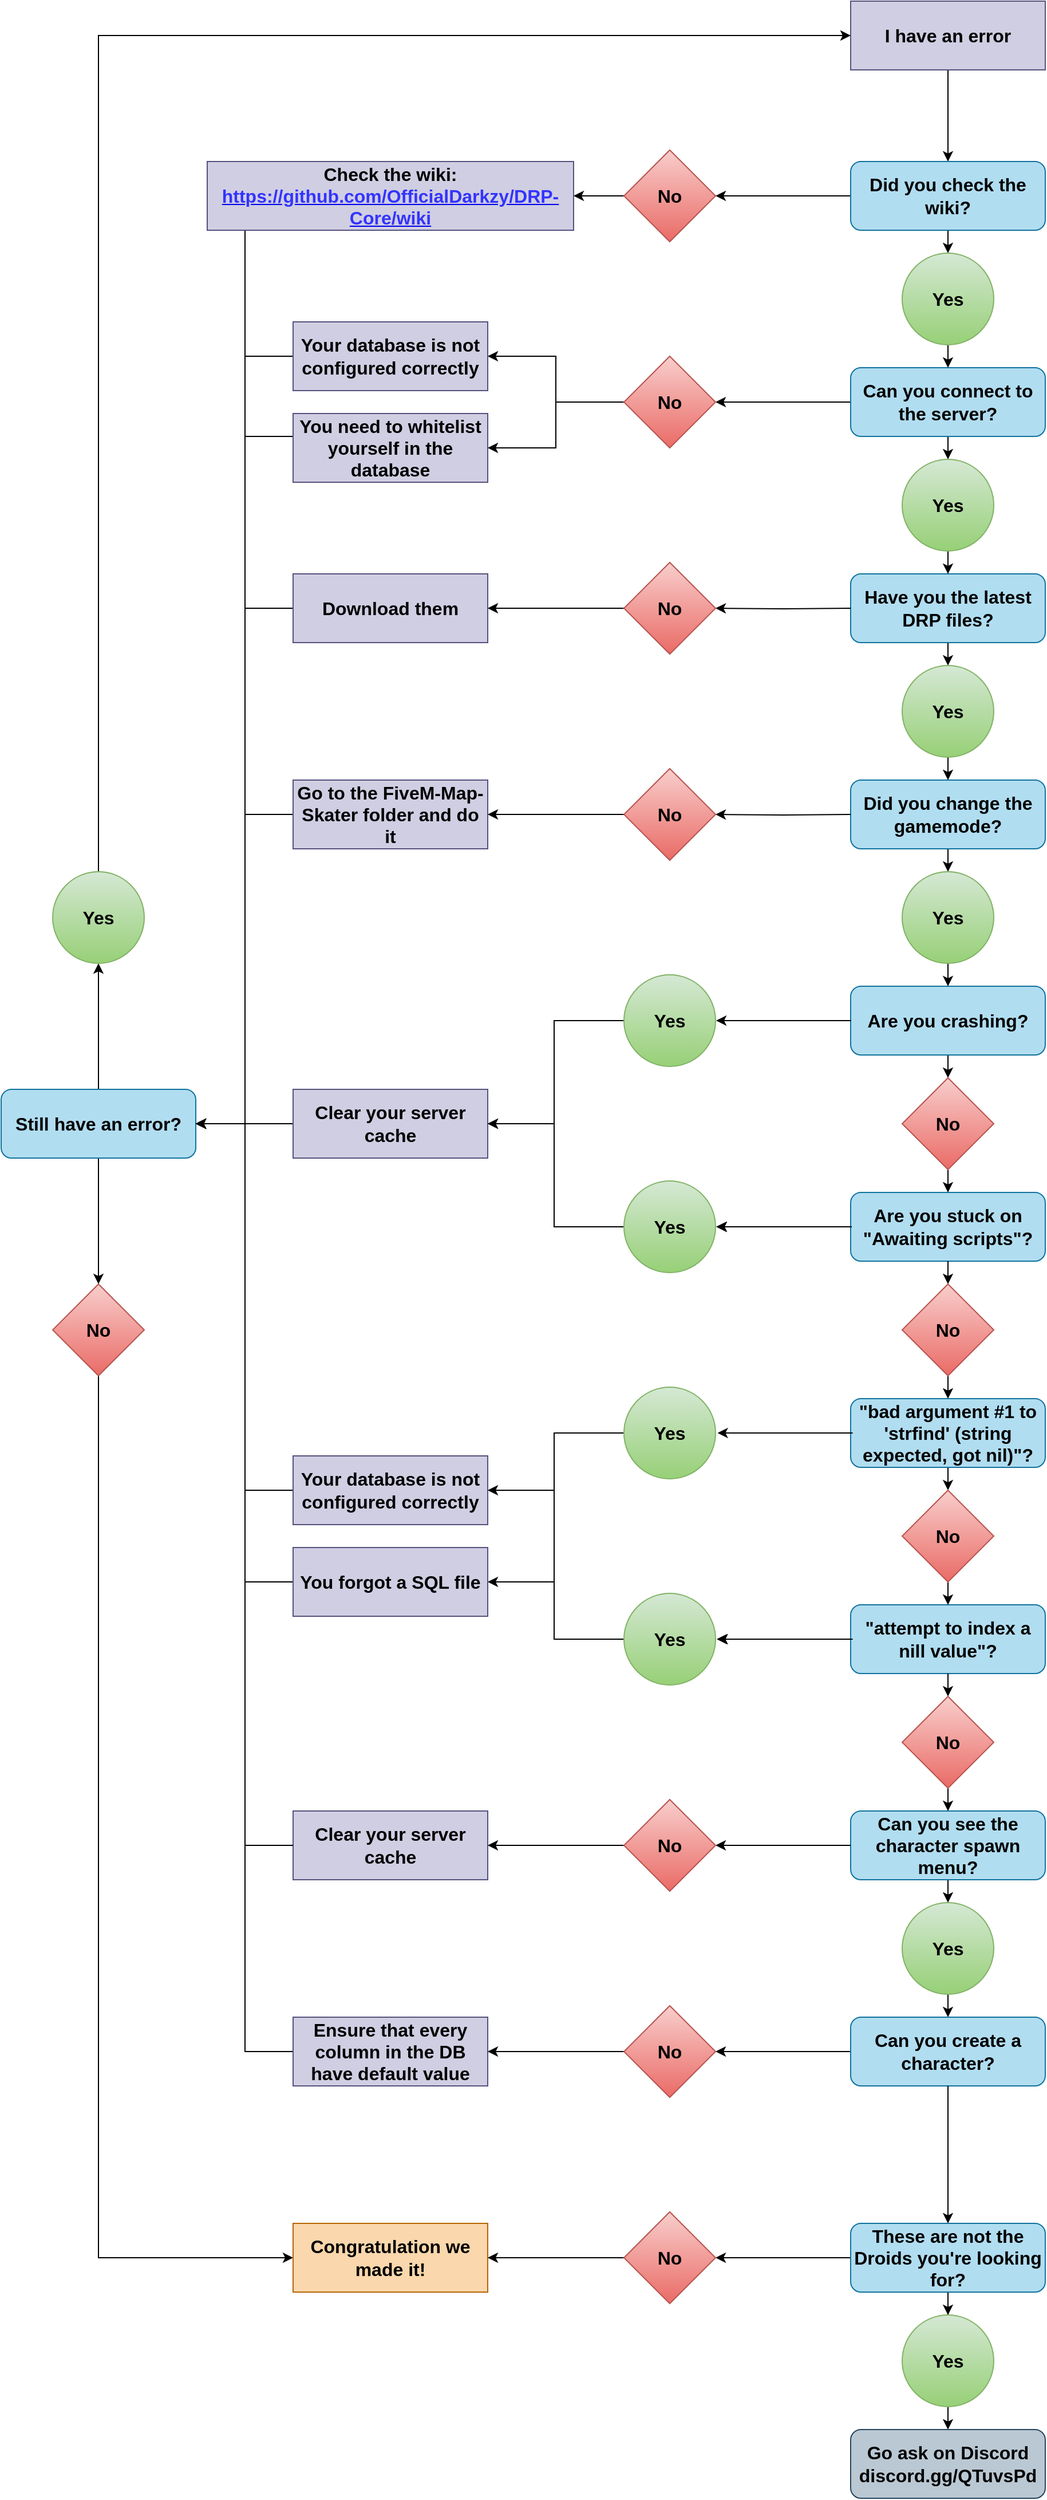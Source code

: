<mxfile version="13.0.9"><diagram id="F6G-654XaiOcHDBJmkhr" name="Page-1"><mxGraphModel dx="2889" dy="1073" grid="1" gridSize="10" guides="1" tooltips="1" connect="1" arrows="1" fold="1" page="1" pageScale="1" pageWidth="827" pageHeight="1169" math="0" shadow="0"><root><mxCell id="0"/><mxCell id="1" parent="0"/><mxCell id="pIPejda3js7GQy0kqfQv-379" style="edgeStyle=orthogonalEdgeStyle;rounded=0;orthogonalLoop=1;jettySize=auto;html=1;exitX=0;exitY=0.5;exitDx=0;exitDy=0;entryX=1;entryY=0.5;entryDx=0;entryDy=0;startArrow=none;startFill=0;fontFamily=Arial;fontSize=16;" parent="1" source="pIPejda3js7GQy0kqfQv-306" target="pIPejda3js7GQy0kqfQv-260" edge="1"><mxGeometry relative="1" as="geometry"><Array as="points"><mxPoint x="70" y="1450"/><mxPoint x="70" y="1320"/></Array></mxGeometry></mxCell><mxCell id="pIPejda3js7GQy0kqfQv-306" value="Yes" style="ellipse;whiteSpace=wrap;html=1;aspect=fixed;rounded=1;shadow=0;glass=0;comic=0;fontFamily=Arial;fontSize=16;fontStyle=1;gradientColor=#97d077;fillColor=#d5e8d4;strokeColor=#82b366;" parent="1" vertex="1"><mxGeometry x="131" y="1410" width="80" height="80" as="geometry"/></mxCell><mxCell id="pIPejda3js7GQy0kqfQv-225" value="Are you stuck on &quot;Awaiting scripts&quot;?" style="rounded=1;whiteSpace=wrap;html=1;fontFamily=Arial;fontSize=16;fontStyle=1;shadow=0;comic=0;glass=0;fillColor=#b1ddf0;strokeColor=#10739e;" parent="1" vertex="1"><mxGeometry x="329" y="1060" width="170" height="60" as="geometry"/></mxCell><mxCell id="pIPejda3js7GQy0kqfQv-226" style="edgeStyle=orthogonalEdgeStyle;rounded=0;orthogonalLoop=1;jettySize=auto;html=1;exitX=0.5;exitY=1;exitDx=0;exitDy=0;entryX=0.5;entryY=0;entryDx=0;entryDy=0;startArrow=none;startFill=0;fontFamily=Arial;fontSize=16;" parent="1" target="pIPejda3js7GQy0kqfQv-225" edge="1"><mxGeometry relative="1" as="geometry"><mxPoint x="414" y="1060" as="sourcePoint"/></mxGeometry></mxCell><mxCell id="pIPejda3js7GQy0kqfQv-227" style="edgeStyle=orthogonalEdgeStyle;rounded=0;orthogonalLoop=1;jettySize=auto;html=1;exitX=0.5;exitY=1;exitDx=0;exitDy=0;entryX=0.5;entryY=0;entryDx=0;entryDy=0;startArrow=none;startFill=0;fontFamily=Arial;fontSize=16;" parent="1" edge="1"><mxGeometry relative="1" as="geometry"><mxPoint x="414.5" y="1060" as="sourcePoint"/><mxPoint x="414.5" y="1060" as="targetPoint"/></mxGeometry></mxCell><mxCell id="pIPejda3js7GQy0kqfQv-228" style="edgeStyle=orthogonalEdgeStyle;rounded=0;orthogonalLoop=1;jettySize=auto;html=1;exitX=0.5;exitY=1;exitDx=0;exitDy=0;entryX=0.5;entryY=0;entryDx=0;entryDy=0;startArrow=none;startFill=0;fontFamily=Arial;fontSize=16;" parent="1" edge="1"><mxGeometry relative="1" as="geometry"><mxPoint x="414.5" y="1060" as="sourcePoint"/><mxPoint x="414.5" y="1060" as="targetPoint"/></mxGeometry></mxCell><mxCell id="pIPejda3js7GQy0kqfQv-229" value="" style="edgeStyle=orthogonalEdgeStyle;rounded=0;orthogonalLoop=1;jettySize=auto;html=1;startArrow=none;startFill=0;fontFamily=Arial;fontSize=16;" parent="1" edge="1"><mxGeometry relative="1" as="geometry"><mxPoint x="329.5" y="1090" as="sourcePoint"/><mxPoint x="211.5" y="1090" as="targetPoint"/></mxGeometry></mxCell><mxCell id="pIPejda3js7GQy0kqfQv-230" style="edgeStyle=orthogonalEdgeStyle;rounded=0;orthogonalLoop=1;jettySize=auto;html=1;exitX=0.5;exitY=1;exitDx=0;exitDy=0;entryX=0.5;entryY=0;entryDx=0;entryDy=0;startArrow=none;startFill=0;fontFamily=Arial;fontSize=16;" parent="1" edge="1"><mxGeometry relative="1" as="geometry"><mxPoint x="414.5" y="1060" as="sourcePoint"/><mxPoint x="414.5" y="1060" as="targetPoint"/></mxGeometry></mxCell><mxCell id="pIPejda3js7GQy0kqfQv-232" style="edgeStyle=orthogonalEdgeStyle;rounded=0;orthogonalLoop=1;jettySize=auto;html=1;exitX=0.5;exitY=1;exitDx=0;exitDy=0;entryX=0.5;entryY=0;entryDx=0;entryDy=0;startArrow=none;startFill=0;fontFamily=Arial;fontSize=16;" parent="1" source="pIPejda3js7GQy0kqfQv-225" target="pIPejda3js7GQy0kqfQv-250" edge="1"><mxGeometry relative="1" as="geometry"><mxPoint x="414.5" y="1120" as="sourcePoint"/><mxPoint x="414.5" y="1140" as="targetPoint"/></mxGeometry></mxCell><mxCell id="pIPejda3js7GQy0kqfQv-361" style="edgeStyle=orthogonalEdgeStyle;rounded=0;orthogonalLoop=1;jettySize=auto;html=1;exitX=0.5;exitY=1;exitDx=0;exitDy=0;entryX=0.5;entryY=0;entryDx=0;entryDy=0;startArrow=none;startFill=0;fontFamily=Arial;fontSize=16;" parent="1" source="pIPejda3js7GQy0kqfQv-233" target="pIPejda3js7GQy0kqfQv-248" edge="1"><mxGeometry relative="1" as="geometry"/></mxCell><mxCell id="pIPejda3js7GQy0kqfQv-233" value="Can you see the character spawn menu?" style="rounded=1;whiteSpace=wrap;html=1;fontFamily=Arial;fontSize=16;fontStyle=1;shadow=0;comic=0;glass=0;fillColor=#b1ddf0;strokeColor=#10739e;" parent="1" vertex="1"><mxGeometry x="329" y="1600" width="170" height="60" as="geometry"/></mxCell><mxCell id="pIPejda3js7GQy0kqfQv-237" style="edgeStyle=orthogonalEdgeStyle;rounded=0;orthogonalLoop=1;jettySize=auto;html=1;exitX=0.5;exitY=1;exitDx=0;exitDy=0;entryX=0.5;entryY=0;entryDx=0;entryDy=0;startArrow=none;startFill=0;fontFamily=Arial;fontSize=16;" parent="1" edge="1"><mxGeometry relative="1" as="geometry"><mxPoint x="414.5" y="1600" as="sourcePoint"/><mxPoint x="414.5" y="1600" as="targetPoint"/></mxGeometry></mxCell><mxCell id="pIPejda3js7GQy0kqfQv-238" style="edgeStyle=orthogonalEdgeStyle;rounded=0;orthogonalLoop=1;jettySize=auto;html=1;exitX=0.5;exitY=1;exitDx=0;exitDy=0;entryX=0.5;entryY=0;entryDx=0;entryDy=0;startArrow=none;startFill=0;fontFamily=Arial;fontSize=16;" parent="1" edge="1"><mxGeometry relative="1" as="geometry"><mxPoint x="415" y="1600" as="sourcePoint"/><mxPoint x="415" y="1600" as="targetPoint"/></mxGeometry></mxCell><mxCell id="pIPejda3js7GQy0kqfQv-239" style="edgeStyle=orthogonalEdgeStyle;rounded=0;orthogonalLoop=1;jettySize=auto;html=1;exitX=0.5;exitY=1;exitDx=0;exitDy=0;entryX=0.5;entryY=0;entryDx=0;entryDy=0;startArrow=none;startFill=0;fontFamily=Arial;fontSize=16;" parent="1" edge="1"><mxGeometry relative="1" as="geometry"><mxPoint x="415" y="1600" as="sourcePoint"/><mxPoint x="415" y="1600" as="targetPoint"/></mxGeometry></mxCell><mxCell id="pIPejda3js7GQy0kqfQv-240" value="" style="edgeStyle=orthogonalEdgeStyle;rounded=0;orthogonalLoop=1;jettySize=auto;html=1;startArrow=none;startFill=0;fontFamily=Arial;fontSize=16;exitX=0;exitY=0.5;exitDx=0;exitDy=0;" parent="1" source="pIPejda3js7GQy0kqfQv-233" target="pIPejda3js7GQy0kqfQv-243" edge="1"><mxGeometry relative="1" as="geometry"><mxPoint x="320" y="1630" as="sourcePoint"/></mxGeometry></mxCell><mxCell id="pIPejda3js7GQy0kqfQv-241" style="edgeStyle=orthogonalEdgeStyle;rounded=0;orthogonalLoop=1;jettySize=auto;html=1;exitX=0.5;exitY=1;exitDx=0;exitDy=0;entryX=0.5;entryY=0;entryDx=0;entryDy=0;startArrow=none;startFill=0;fontFamily=Arial;fontSize=16;" parent="1" edge="1"><mxGeometry relative="1" as="geometry"><mxPoint x="415" y="1600" as="sourcePoint"/><mxPoint x="415" y="1600" as="targetPoint"/></mxGeometry></mxCell><mxCell id="pIPejda3js7GQy0kqfQv-242" style="edgeStyle=orthogonalEdgeStyle;rounded=0;orthogonalLoop=1;jettySize=auto;html=1;exitX=0;exitY=0.5;exitDx=0;exitDy=0;entryX=1;entryY=0.5;entryDx=0;entryDy=0;startArrow=none;startFill=0;fontFamily=Arial;fontSize=16;" parent="1" source="pIPejda3js7GQy0kqfQv-243" target="pIPejda3js7GQy0kqfQv-249" edge="1"><mxGeometry relative="1" as="geometry"/></mxCell><mxCell id="pIPejda3js7GQy0kqfQv-243" value="No" style="rhombus;whiteSpace=wrap;html=1;fontFamily=Arial;fontSize=16;fontStyle=1;fillColor=#f8cecc;strokeColor=#b85450;gradientColor=#ea6b66;" parent="1" vertex="1"><mxGeometry x="131" y="1590" width="80" height="80" as="geometry"/></mxCell><mxCell id="pIPejda3js7GQy0kqfQv-304" style="edgeStyle=orthogonalEdgeStyle;rounded=0;orthogonalLoop=1;jettySize=auto;html=1;exitX=0.5;exitY=1;exitDx=0;exitDy=0;entryX=0.5;entryY=0;entryDx=0;entryDy=0;startArrow=none;startFill=0;fontFamily=Arial;fontSize=16;" parent="1" source="pIPejda3js7GQy0kqfQv-245" target="pIPejda3js7GQy0kqfQv-292" edge="1"><mxGeometry relative="1" as="geometry"/></mxCell><mxCell id="pIPejda3js7GQy0kqfQv-245" value="&quot;bad argument #1 to 'strfind' (string expected, got nil)&quot;?" style="rounded=1;whiteSpace=wrap;html=1;fontFamily=Arial;fontSize=16;fontStyle=1;shadow=0;comic=0;glass=0;fillColor=#b1ddf0;strokeColor=#10739e;" parent="1" vertex="1"><mxGeometry x="329" y="1240" width="170" height="60" as="geometry"/></mxCell><mxCell id="pIPejda3js7GQy0kqfQv-246" style="edgeStyle=orthogonalEdgeStyle;rounded=0;orthogonalLoop=1;jettySize=auto;html=1;exitX=0.5;exitY=1;exitDx=0;exitDy=0;entryX=0.5;entryY=0;entryDx=0;entryDy=0;startArrow=none;startFill=0;fontFamily=Arial;fontSize=16;" parent="1" edge="1"><mxGeometry relative="1" as="geometry"><mxPoint x="415" y="1780" as="sourcePoint"/><mxPoint x="415" y="1780" as="targetPoint"/></mxGeometry></mxCell><mxCell id="pIPejda3js7GQy0kqfQv-359" style="edgeStyle=orthogonalEdgeStyle;rounded=0;orthogonalLoop=1;jettySize=auto;html=1;exitX=0.5;exitY=1;exitDx=0;exitDy=0;entryX=0.5;entryY=0;entryDx=0;entryDy=0;startArrow=none;startFill=0;fontFamily=Arial;fontSize=16;" parent="1" source="pIPejda3js7GQy0kqfQv-248" target="pIPejda3js7GQy0kqfQv-341" edge="1"><mxGeometry relative="1" as="geometry"/></mxCell><mxCell id="pIPejda3js7GQy0kqfQv-248" value="Yes" style="ellipse;whiteSpace=wrap;html=1;aspect=fixed;rounded=1;shadow=0;glass=0;comic=0;fontFamily=Arial;fontSize=16;fontStyle=1;gradientColor=#97d077;fillColor=#d5e8d4;strokeColor=#82b366;" parent="1" vertex="1"><mxGeometry x="374" y="1680" width="80" height="80" as="geometry"/></mxCell><mxCell id="pIPejda3js7GQy0kqfQv-249" value="Clear your server cache" style="rounded=0;whiteSpace=wrap;html=1;fontFamily=Arial;fontSize=16;fontStyle=1;fillColor=#d0cee2;strokeColor=#56517e;" parent="1" vertex="1"><mxGeometry x="-158" y="1600" width="170" height="60" as="geometry"/></mxCell><mxCell id="pIPejda3js7GQy0kqfQv-318" style="edgeStyle=orthogonalEdgeStyle;rounded=0;orthogonalLoop=1;jettySize=auto;html=1;exitX=0.5;exitY=1;exitDx=0;exitDy=0;entryX=0.5;entryY=0;entryDx=0;entryDy=0;startArrow=none;startFill=0;fontFamily=Arial;fontSize=16;" parent="1" source="pIPejda3js7GQy0kqfQv-250" target="pIPejda3js7GQy0kqfQv-245" edge="1"><mxGeometry relative="1" as="geometry"/></mxCell><mxCell id="pIPejda3js7GQy0kqfQv-250" value="No" style="rhombus;whiteSpace=wrap;html=1;fontFamily=Arial;fontSize=16;fontStyle=1;fillColor=#f8cecc;strokeColor=#b85450;gradientColor=#ea6b66;" parent="1" vertex="1"><mxGeometry x="374" y="1140" width="80" height="80" as="geometry"/></mxCell><mxCell id="pIPejda3js7GQy0kqfQv-251" style="edgeStyle=orthogonalEdgeStyle;rounded=0;orthogonalLoop=1;jettySize=auto;html=1;exitX=0.5;exitY=1;exitDx=0;exitDy=0;entryX=0.5;entryY=0;entryDx=0;entryDy=0;startArrow=none;startFill=0;fontFamily=Arial;fontSize=16;" parent="1" edge="1"><mxGeometry relative="1" as="geometry"><mxPoint x="415.25" y="1780" as="sourcePoint"/><mxPoint x="415.25" y="1780" as="targetPoint"/></mxGeometry></mxCell><mxCell id="pIPejda3js7GQy0kqfQv-252" style="edgeStyle=orthogonalEdgeStyle;rounded=0;orthogonalLoop=1;jettySize=auto;html=1;exitX=0.5;exitY=1;exitDx=0;exitDy=0;entryX=0.5;entryY=0;entryDx=0;entryDy=0;startArrow=none;startFill=0;fontFamily=Arial;fontSize=16;" parent="1" edge="1"><mxGeometry relative="1" as="geometry"><mxPoint x="415.75" y="1780" as="sourcePoint"/><mxPoint x="415.75" y="1780" as="targetPoint"/></mxGeometry></mxCell><mxCell id="pIPejda3js7GQy0kqfQv-253" style="edgeStyle=orthogonalEdgeStyle;rounded=0;orthogonalLoop=1;jettySize=auto;html=1;exitX=0.5;exitY=1;exitDx=0;exitDy=0;entryX=0.5;entryY=0;entryDx=0;entryDy=0;startArrow=none;startFill=0;fontFamily=Arial;fontSize=16;" parent="1" edge="1"><mxGeometry relative="1" as="geometry"><mxPoint x="415.75" y="1780" as="sourcePoint"/><mxPoint x="415.75" y="1780" as="targetPoint"/></mxGeometry></mxCell><mxCell id="pIPejda3js7GQy0kqfQv-254" value="" style="edgeStyle=orthogonalEdgeStyle;rounded=0;orthogonalLoop=1;jettySize=auto;html=1;startArrow=none;startFill=0;fontFamily=Arial;fontSize=16;" parent="1" edge="1"><mxGeometry relative="1" as="geometry"><mxPoint x="330.75" y="1270" as="sourcePoint"/><mxPoint x="212.75" y="1270" as="targetPoint"/></mxGeometry></mxCell><mxCell id="pIPejda3js7GQy0kqfQv-255" style="edgeStyle=orthogonalEdgeStyle;rounded=0;orthogonalLoop=1;jettySize=auto;html=1;exitX=0.5;exitY=1;exitDx=0;exitDy=0;entryX=0.5;entryY=0;entryDx=0;entryDy=0;startArrow=none;startFill=0;fontFamily=Arial;fontSize=16;" parent="1" edge="1"><mxGeometry relative="1" as="geometry"><mxPoint x="415.75" y="1780" as="sourcePoint"/><mxPoint x="415.75" y="1780" as="targetPoint"/></mxGeometry></mxCell><mxCell id="pIPejda3js7GQy0kqfQv-378" style="edgeStyle=orthogonalEdgeStyle;rounded=0;orthogonalLoop=1;jettySize=auto;html=1;exitX=0;exitY=0.5;exitDx=0;exitDy=0;entryX=1;entryY=0.5;entryDx=0;entryDy=0;startArrow=none;startFill=0;fontFamily=Arial;fontSize=16;" parent="1" source="pIPejda3js7GQy0kqfQv-257" target="pIPejda3js7GQy0kqfQv-261" edge="1"><mxGeometry relative="1" as="geometry"><Array as="points"><mxPoint x="70" y="1270"/><mxPoint x="70" y="1400"/></Array></mxGeometry></mxCell><mxCell id="pIPejda3js7GQy0kqfQv-257" value="Yes" style="ellipse;whiteSpace=wrap;html=1;aspect=fixed;rounded=1;shadow=0;glass=0;comic=0;fontFamily=Arial;fontSize=16;fontStyle=1;gradientColor=#97d077;fillColor=#d5e8d4;strokeColor=#82b366;" parent="1" vertex="1"><mxGeometry x="131" y="1230" width="80" height="80" as="geometry"/></mxCell><mxCell id="pIPejda3js7GQy0kqfQv-263" style="edgeStyle=orthogonalEdgeStyle;rounded=0;orthogonalLoop=1;jettySize=auto;html=1;exitX=0;exitY=0.5;exitDx=0;exitDy=0;entryX=1;entryY=0.5;entryDx=0;entryDy=0;startArrow=none;startFill=0;fontFamily=Arial;fontSize=16;" parent="1" source="pIPejda3js7GQy0kqfQv-260" target="pIPejda3js7GQy0kqfQv-23" edge="1"><mxGeometry relative="1" as="geometry"><Array as="points"><mxPoint x="-200" y="1320"/><mxPoint x="-200" y="1000"/></Array></mxGeometry></mxCell><mxCell id="pIPejda3js7GQy0kqfQv-260" value="Your database is not configured correctly" style="rounded=0;whiteSpace=wrap;html=1;fontFamily=Arial;fontSize=16;fontStyle=1;fillColor=#d0cee2;strokeColor=#56517e;" parent="1" vertex="1"><mxGeometry x="-158" y="1290" width="170" height="60" as="geometry"/></mxCell><mxCell id="pIPejda3js7GQy0kqfQv-264" style="edgeStyle=orthogonalEdgeStyle;rounded=0;orthogonalLoop=1;jettySize=auto;html=1;exitX=0;exitY=0.5;exitDx=0;exitDy=0;entryX=1;entryY=0.5;entryDx=0;entryDy=0;startArrow=none;startFill=0;fontFamily=Arial;fontSize=16;" parent="1" source="pIPejda3js7GQy0kqfQv-261" target="pIPejda3js7GQy0kqfQv-23" edge="1"><mxGeometry relative="1" as="geometry"><Array as="points"><mxPoint x="-200" y="1400"/><mxPoint x="-200" y="1000"/></Array></mxGeometry></mxCell><mxCell id="pIPejda3js7GQy0kqfQv-261" value="You forgot a SQL file" style="rounded=0;whiteSpace=wrap;html=1;fontFamily=Arial;fontSize=16;fontStyle=1;fillColor=#d0cee2;strokeColor=#56517e;" parent="1" vertex="1"><mxGeometry x="-158" y="1370" width="170" height="60" as="geometry"/></mxCell><mxCell id="pIPejda3js7GQy0kqfQv-3" value="" style="edgeStyle=orthogonalEdgeStyle;rounded=0;orthogonalLoop=1;jettySize=auto;html=1;fontFamily=Arial;fontSize=16;" parent="1" source="pIPejda3js7GQy0kqfQv-1" target="pIPejda3js7GQy0kqfQv-2" edge="1"><mxGeometry relative="1" as="geometry"/></mxCell><mxCell id="pIPejda3js7GQy0kqfQv-1" value="I have an error" style="rounded=0;whiteSpace=wrap;html=1;fontFamily=Arial;fontSize=16;fontStyle=1;fillColor=#d0cee2;strokeColor=#56517e;" parent="1" vertex="1"><mxGeometry x="329" y="20" width="170" height="60" as="geometry"/></mxCell><mxCell id="pIPejda3js7GQy0kqfQv-373" style="edgeStyle=orthogonalEdgeStyle;rounded=0;orthogonalLoop=1;jettySize=auto;html=1;exitX=0.5;exitY=1;exitDx=0;exitDy=0;entryX=0.5;entryY=0;entryDx=0;entryDy=0;startArrow=none;startFill=0;fontFamily=Arial;fontSize=16;" parent="1" source="pIPejda3js7GQy0kqfQv-2" target="pIPejda3js7GQy0kqfQv-10" edge="1"><mxGeometry relative="1" as="geometry"/></mxCell><mxCell id="pIPejda3js7GQy0kqfQv-374" style="edgeStyle=orthogonalEdgeStyle;rounded=0;orthogonalLoop=1;jettySize=auto;html=1;exitX=0;exitY=0.5;exitDx=0;exitDy=0;entryX=1;entryY=0.5;entryDx=0;entryDy=0;startArrow=none;startFill=0;fontFamily=Arial;fontSize=16;" parent="1" source="pIPejda3js7GQy0kqfQv-2" target="pIPejda3js7GQy0kqfQv-8" edge="1"><mxGeometry relative="1" as="geometry"/></mxCell><mxCell id="pIPejda3js7GQy0kqfQv-2" value="Did you check the wiki?" style="rounded=1;whiteSpace=wrap;html=1;fontFamily=Arial;fontSize=16;fontStyle=1;shadow=0;comic=0;glass=0;fillColor=#b1ddf0;strokeColor=#10739e;" parent="1" vertex="1"><mxGeometry x="329" y="160" width="170" height="60" as="geometry"/></mxCell><mxCell id="pIPejda3js7GQy0kqfQv-38" value="" style="edgeStyle=orthogonalEdgeStyle;rounded=0;orthogonalLoop=1;jettySize=auto;html=1;startArrow=none;startFill=0;fontFamily=Arial;fontSize=16;" parent="1" source="pIPejda3js7GQy0kqfQv-21" target="pIPejda3js7GQy0kqfQv-37" edge="1"><mxGeometry relative="1" as="geometry"/></mxCell><mxCell id="pIPejda3js7GQy0kqfQv-371" style="edgeStyle=orthogonalEdgeStyle;rounded=0;orthogonalLoop=1;jettySize=auto;html=1;exitX=0.5;exitY=1;exitDx=0;exitDy=0;entryX=0.5;entryY=0;entryDx=0;entryDy=0;startArrow=none;startFill=0;fontFamily=Arial;fontSize=16;" parent="1" source="pIPejda3js7GQy0kqfQv-21" target="pIPejda3js7GQy0kqfQv-65" edge="1"><mxGeometry relative="1" as="geometry"/></mxCell><mxCell id="pIPejda3js7GQy0kqfQv-21" value="Can you connect to the server?" style="rounded=1;whiteSpace=wrap;html=1;fontFamily=Arial;fontSize=16;fontStyle=1;shadow=0;comic=0;glass=0;fillColor=#b1ddf0;strokeColor=#10739e;" parent="1" vertex="1"><mxGeometry x="329" y="340" width="170" height="60" as="geometry"/></mxCell><mxCell id="pIPejda3js7GQy0kqfQv-375" style="edgeStyle=orthogonalEdgeStyle;rounded=0;orthogonalLoop=1;jettySize=auto;html=1;exitX=0;exitY=0.5;exitDx=0;exitDy=0;entryX=1;entryY=0.5;entryDx=0;entryDy=0;startArrow=none;startFill=0;fontFamily=Arial;fontSize=16;" parent="1" source="pIPejda3js7GQy0kqfQv-8" target="pIPejda3js7GQy0kqfQv-17" edge="1"><mxGeometry relative="1" as="geometry"/></mxCell><mxCell id="pIPejda3js7GQy0kqfQv-8" value="No" style="rhombus;whiteSpace=wrap;html=1;fontFamily=Arial;fontSize=16;fontStyle=1;fillColor=#f8cecc;strokeColor=#b85450;gradientColor=#ea6b66;" parent="1" vertex="1"><mxGeometry x="131" y="150" width="80" height="80" as="geometry"/></mxCell><mxCell id="pIPejda3js7GQy0kqfQv-32" style="edgeStyle=orthogonalEdgeStyle;rounded=0;orthogonalLoop=1;jettySize=auto;html=1;exitX=0.5;exitY=1;exitDx=0;exitDy=0;entryX=0.5;entryY=0;entryDx=0;entryDy=0;startArrow=none;startFill=0;fontFamily=Arial;fontSize=16;" parent="1" target="pIPejda3js7GQy0kqfQv-21" edge="1"><mxGeometry relative="1" as="geometry"><mxPoint x="414" y="340" as="sourcePoint"/></mxGeometry></mxCell><mxCell id="pIPejda3js7GQy0kqfQv-372" style="edgeStyle=orthogonalEdgeStyle;rounded=0;orthogonalLoop=1;jettySize=auto;html=1;exitX=0.5;exitY=1;exitDx=0;exitDy=0;entryX=0.5;entryY=0;entryDx=0;entryDy=0;startArrow=none;startFill=0;fontFamily=Arial;fontSize=16;" parent="1" source="pIPejda3js7GQy0kqfQv-10" target="pIPejda3js7GQy0kqfQv-21" edge="1"><mxGeometry relative="1" as="geometry"/></mxCell><mxCell id="pIPejda3js7GQy0kqfQv-10" value="Yes" style="ellipse;whiteSpace=wrap;html=1;aspect=fixed;rounded=1;shadow=0;glass=0;comic=0;fontFamily=Arial;fontSize=16;fontStyle=1;gradientColor=#97d077;fillColor=#d5e8d4;strokeColor=#82b366;" parent="1" vertex="1"><mxGeometry x="374" y="240" width="80" height="80" as="geometry"/></mxCell><mxCell id="pIPejda3js7GQy0kqfQv-56" style="edgeStyle=orthogonalEdgeStyle;rounded=0;orthogonalLoop=1;jettySize=auto;html=1;exitX=0.25;exitY=1;exitDx=0;exitDy=0;entryX=1;entryY=0.5;entryDx=0;entryDy=0;startArrow=none;startFill=0;fontFamily=Arial;fontSize=16;" parent="1" source="pIPejda3js7GQy0kqfQv-17" target="pIPejda3js7GQy0kqfQv-23" edge="1"><mxGeometry relative="1" as="geometry"><Array as="points"><mxPoint x="-200" y="220"/><mxPoint x="-200" y="1000"/></Array></mxGeometry></mxCell><mxCell id="pIPejda3js7GQy0kqfQv-17" value="Check the wiki:&lt;br&gt;&lt;a href=&quot;https://github.com/OfficialDarkzy/DRP-Core/wiki&quot;&gt;&lt;font color=&quot;#3333ff&quot;&gt;https://github.com/OfficialDarkzy/DRP-Core/wiki&lt;/font&gt;&lt;/a&gt;" style="rounded=0;whiteSpace=wrap;html=1;fontFamily=Arial;fontSize=16;fontStyle=1;shadow=0;comic=0;glass=0;fillColor=#d0cee2;strokeColor=#56517e;" parent="1" vertex="1"><mxGeometry x="-233" y="160" width="320" height="60" as="geometry"/></mxCell><mxCell id="pIPejda3js7GQy0kqfQv-28" style="edgeStyle=orthogonalEdgeStyle;rounded=0;orthogonalLoop=1;jettySize=auto;html=1;exitX=0.5;exitY=1;exitDx=0;exitDy=0;entryX=0.5;entryY=0;entryDx=0;entryDy=0;startArrow=none;startFill=0;fontFamily=Arial;fontSize=16;" parent="1" source="pIPejda3js7GQy0kqfQv-23" target="pIPejda3js7GQy0kqfQv-25" edge="1"><mxGeometry relative="1" as="geometry"/></mxCell><mxCell id="pIPejda3js7GQy0kqfQv-55" style="edgeStyle=orthogonalEdgeStyle;rounded=0;orthogonalLoop=1;jettySize=auto;html=1;exitX=0.5;exitY=0;exitDx=0;exitDy=0;entryX=0.5;entryY=1;entryDx=0;entryDy=0;startArrow=none;startFill=0;fontFamily=Arial;fontSize=16;" parent="1" source="pIPejda3js7GQy0kqfQv-23" target="pIPejda3js7GQy0kqfQv-29" edge="1"><mxGeometry relative="1" as="geometry"/></mxCell><mxCell id="pIPejda3js7GQy0kqfQv-23" value="Still have an error?" style="rounded=1;whiteSpace=wrap;html=1;fontFamily=Arial;fontSize=16;fontStyle=1;shadow=0;comic=0;glass=0;fillColor=#b1ddf0;strokeColor=#10739e;" parent="1" vertex="1"><mxGeometry x="-413" y="970" width="170" height="60" as="geometry"/></mxCell><mxCell id="pIPejda3js7GQy0kqfQv-419" style="edgeStyle=orthogonalEdgeStyle;rounded=0;orthogonalLoop=1;jettySize=auto;html=1;exitX=0.5;exitY=1;exitDx=0;exitDy=0;entryX=0;entryY=0.5;entryDx=0;entryDy=0;startArrow=none;startFill=0;fontFamily=Arial;fontSize=16;" parent="1" source="pIPejda3js7GQy0kqfQv-25" target="pIPejda3js7GQy0kqfQv-415" edge="1"><mxGeometry relative="1" as="geometry"/></mxCell><mxCell id="pIPejda3js7GQy0kqfQv-25" value="No" style="rhombus;whiteSpace=wrap;html=1;fontFamily=Arial;fontSize=16;fontStyle=1;fillColor=#f8cecc;strokeColor=#b85450;gradientColor=#ea6b66;" parent="1" vertex="1"><mxGeometry x="-368" y="1140" width="80" height="80" as="geometry"/></mxCell><mxCell id="pIPejda3js7GQy0kqfQv-36" style="edgeStyle=orthogonalEdgeStyle;rounded=0;orthogonalLoop=1;jettySize=auto;html=1;exitX=0.5;exitY=0;exitDx=0;exitDy=0;entryX=0;entryY=0.5;entryDx=0;entryDy=0;startArrow=none;startFill=0;fontFamily=Arial;fontSize=16;" parent="1" source="pIPejda3js7GQy0kqfQv-29" target="pIPejda3js7GQy0kqfQv-1" edge="1"><mxGeometry relative="1" as="geometry"/></mxCell><mxCell id="pIPejda3js7GQy0kqfQv-29" value="Yes" style="ellipse;whiteSpace=wrap;html=1;aspect=fixed;rounded=1;shadow=0;glass=0;comic=0;fontFamily=Arial;fontSize=16;fontStyle=1;gradientColor=#97d077;fillColor=#d5e8d4;strokeColor=#82b366;" parent="1" vertex="1"><mxGeometry x="-368" y="780" width="80" height="80" as="geometry"/></mxCell><mxCell id="pIPejda3js7GQy0kqfQv-376" style="edgeStyle=orthogonalEdgeStyle;rounded=0;orthogonalLoop=1;jettySize=auto;html=1;exitX=0;exitY=0.5;exitDx=0;exitDy=0;entryX=1;entryY=0.5;entryDx=0;entryDy=0;startArrow=none;startFill=0;fontFamily=Arial;fontSize=16;" parent="1" source="pIPejda3js7GQy0kqfQv-37" target="pIPejda3js7GQy0kqfQv-45" edge="1"><mxGeometry relative="1" as="geometry"/></mxCell><mxCell id="pIPejda3js7GQy0kqfQv-377" style="edgeStyle=orthogonalEdgeStyle;rounded=0;orthogonalLoop=1;jettySize=auto;html=1;exitX=0;exitY=0.5;exitDx=0;exitDy=0;entryX=1;entryY=0.5;entryDx=0;entryDy=0;startArrow=none;startFill=0;fontFamily=Arial;fontSize=16;" parent="1" source="pIPejda3js7GQy0kqfQv-37" target="pIPejda3js7GQy0kqfQv-95" edge="1"><mxGeometry relative="1" as="geometry"/></mxCell><mxCell id="pIPejda3js7GQy0kqfQv-37" value="No" style="rhombus;whiteSpace=wrap;html=1;fontFamily=Arial;fontSize=16;fontStyle=1;fillColor=#f8cecc;strokeColor=#b85450;gradientColor=#ea6b66;" parent="1" vertex="1"><mxGeometry x="131" y="330" width="80" height="80" as="geometry"/></mxCell><mxCell id="pIPejda3js7GQy0kqfQv-50" style="edgeStyle=orthogonalEdgeStyle;rounded=0;orthogonalLoop=1;jettySize=auto;html=1;exitX=0;exitY=0.5;exitDx=0;exitDy=0;entryX=1;entryY=0.5;entryDx=0;entryDy=0;startArrow=none;startFill=0;fontFamily=Arial;fontSize=16;" parent="1" source="pIPejda3js7GQy0kqfQv-45" target="pIPejda3js7GQy0kqfQv-23" edge="1"><mxGeometry relative="1" as="geometry"><Array as="points"><mxPoint x="-200" y="330"/><mxPoint x="-200" y="1000"/></Array></mxGeometry></mxCell><mxCell id="pIPejda3js7GQy0kqfQv-45" value="Your database is not configured correctly" style="rounded=0;whiteSpace=wrap;html=1;fontFamily=Arial;fontSize=16;fontStyle=1;fillColor=#d0cee2;strokeColor=#56517e;" parent="1" vertex="1"><mxGeometry x="-158" y="300" width="170" height="60" as="geometry"/></mxCell><mxCell id="pIPejda3js7GQy0kqfQv-369" style="edgeStyle=orthogonalEdgeStyle;rounded=0;orthogonalLoop=1;jettySize=auto;html=1;exitX=0.5;exitY=1;exitDx=0;exitDy=0;entryX=0.5;entryY=0;entryDx=0;entryDy=0;startArrow=none;startFill=0;fontFamily=Arial;fontSize=16;" parent="1" source="pIPejda3js7GQy0kqfQv-62" target="pIPejda3js7GQy0kqfQv-75" edge="1"><mxGeometry relative="1" as="geometry"/></mxCell><mxCell id="pIPejda3js7GQy0kqfQv-62" value="Have you the latest DRP files?" style="rounded=1;whiteSpace=wrap;html=1;fontFamily=Arial;fontSize=16;fontStyle=1;shadow=0;comic=0;glass=0;fillColor=#b1ddf0;strokeColor=#10739e;" parent="1" vertex="1"><mxGeometry x="329" y="520" width="170" height="60" as="geometry"/></mxCell><mxCell id="pIPejda3js7GQy0kqfQv-63" style="edgeStyle=orthogonalEdgeStyle;rounded=0;orthogonalLoop=1;jettySize=auto;html=1;exitX=0.5;exitY=1;exitDx=0;exitDy=0;entryX=0.5;entryY=0;entryDx=0;entryDy=0;startArrow=none;startFill=0;fontFamily=Arial;fontSize=16;" parent="1" target="pIPejda3js7GQy0kqfQv-62" edge="1"><mxGeometry relative="1" as="geometry"><mxPoint x="414" y="520" as="sourcePoint"/></mxGeometry></mxCell><mxCell id="pIPejda3js7GQy0kqfQv-370" style="edgeStyle=orthogonalEdgeStyle;rounded=0;orthogonalLoop=1;jettySize=auto;html=1;exitX=0.5;exitY=1;exitDx=0;exitDy=0;entryX=0.5;entryY=0;entryDx=0;entryDy=0;startArrow=none;startFill=0;fontFamily=Arial;fontSize=16;" parent="1" source="pIPejda3js7GQy0kqfQv-65" target="pIPejda3js7GQy0kqfQv-62" edge="1"><mxGeometry relative="1" as="geometry"/></mxCell><mxCell id="pIPejda3js7GQy0kqfQv-65" value="Yes" style="ellipse;whiteSpace=wrap;html=1;aspect=fixed;rounded=1;shadow=0;glass=0;comic=0;fontFamily=Arial;fontSize=16;fontStyle=1;gradientColor=#97d077;fillColor=#d5e8d4;strokeColor=#82b366;" parent="1" vertex="1"><mxGeometry x="374" y="420" width="80" height="80" as="geometry"/></mxCell><mxCell id="pIPejda3js7GQy0kqfQv-66" value="" style="edgeStyle=orthogonalEdgeStyle;rounded=0;orthogonalLoop=1;jettySize=auto;html=1;startArrow=none;startFill=0;fontFamily=Arial;fontSize=16;" parent="1" target="pIPejda3js7GQy0kqfQv-70" edge="1"><mxGeometry relative="1" as="geometry"><mxPoint x="329" y="550" as="sourcePoint"/></mxGeometry></mxCell><mxCell id="pIPejda3js7GQy0kqfQv-68" style="edgeStyle=orthogonalEdgeStyle;rounded=0;orthogonalLoop=1;jettySize=auto;html=1;exitX=0.5;exitY=1;exitDx=0;exitDy=0;entryX=0.5;entryY=0;entryDx=0;entryDy=0;startArrow=none;startFill=0;fontFamily=Arial;fontSize=16;" parent="1" edge="1"><mxGeometry relative="1" as="geometry"><mxPoint x="414" y="520" as="sourcePoint"/><mxPoint x="414" y="520" as="targetPoint"/></mxGeometry></mxCell><mxCell id="pIPejda3js7GQy0kqfQv-77" style="edgeStyle=orthogonalEdgeStyle;rounded=0;orthogonalLoop=1;jettySize=auto;html=1;exitX=0;exitY=0.5;exitDx=0;exitDy=0;entryX=1;entryY=0.5;entryDx=0;entryDy=0;startArrow=none;startFill=0;fontFamily=Arial;fontSize=16;" parent="1" source="pIPejda3js7GQy0kqfQv-70" target="pIPejda3js7GQy0kqfQv-76" edge="1"><mxGeometry relative="1" as="geometry"/></mxCell><mxCell id="pIPejda3js7GQy0kqfQv-70" value="No" style="rhombus;whiteSpace=wrap;html=1;fontFamily=Arial;fontSize=16;fontStyle=1;fillColor=#f8cecc;strokeColor=#b85450;gradientColor=#ea6b66;" parent="1" vertex="1"><mxGeometry x="131" y="510" width="80" height="80" as="geometry"/></mxCell><mxCell id="pIPejda3js7GQy0kqfQv-367" style="edgeStyle=orthogonalEdgeStyle;rounded=0;orthogonalLoop=1;jettySize=auto;html=1;exitX=0.5;exitY=1;exitDx=0;exitDy=0;entryX=0.5;entryY=0;entryDx=0;entryDy=0;startArrow=none;startFill=0;fontFamily=Arial;fontSize=16;" parent="1" source="pIPejda3js7GQy0kqfQv-72" target="pIPejda3js7GQy0kqfQv-91" edge="1"><mxGeometry relative="1" as="geometry"/></mxCell><mxCell id="pIPejda3js7GQy0kqfQv-72" value="Did you change the gamemode?" style="rounded=1;whiteSpace=wrap;html=1;fontFamily=Arial;fontSize=16;fontStyle=1;shadow=0;comic=0;glass=0;fillColor=#b1ddf0;strokeColor=#10739e;" parent="1" vertex="1"><mxGeometry x="329" y="700" width="170" height="60" as="geometry"/></mxCell><mxCell id="pIPejda3js7GQy0kqfQv-73" style="edgeStyle=orthogonalEdgeStyle;rounded=0;orthogonalLoop=1;jettySize=auto;html=1;exitX=0.5;exitY=1;exitDx=0;exitDy=0;entryX=0.5;entryY=0;entryDx=0;entryDy=0;startArrow=none;startFill=0;fontFamily=Arial;fontSize=16;" parent="1" target="pIPejda3js7GQy0kqfQv-72" edge="1"><mxGeometry relative="1" as="geometry"><mxPoint x="414" y="700" as="sourcePoint"/></mxGeometry></mxCell><mxCell id="pIPejda3js7GQy0kqfQv-368" style="edgeStyle=orthogonalEdgeStyle;rounded=0;orthogonalLoop=1;jettySize=auto;html=1;exitX=0.5;exitY=1;exitDx=0;exitDy=0;entryX=0.5;entryY=0;entryDx=0;entryDy=0;startArrow=none;startFill=0;fontFamily=Arial;fontSize=16;" parent="1" source="pIPejda3js7GQy0kqfQv-75" target="pIPejda3js7GQy0kqfQv-72" edge="1"><mxGeometry relative="1" as="geometry"/></mxCell><mxCell id="pIPejda3js7GQy0kqfQv-75" value="Yes" style="ellipse;whiteSpace=wrap;html=1;aspect=fixed;rounded=1;shadow=0;glass=0;comic=0;fontFamily=Arial;fontSize=16;fontStyle=1;gradientColor=#97d077;fillColor=#d5e8d4;strokeColor=#82b366;" parent="1" vertex="1"><mxGeometry x="374" y="600" width="80" height="80" as="geometry"/></mxCell><mxCell id="pIPejda3js7GQy0kqfQv-78" style="edgeStyle=orthogonalEdgeStyle;rounded=0;orthogonalLoop=1;jettySize=auto;html=1;exitX=0;exitY=0.5;exitDx=0;exitDy=0;entryX=1;entryY=0.5;entryDx=0;entryDy=0;startArrow=none;startFill=0;fontFamily=Arial;fontSize=16;" parent="1" source="pIPejda3js7GQy0kqfQv-76" target="pIPejda3js7GQy0kqfQv-23" edge="1"><mxGeometry relative="1" as="geometry"><Array as="points"><mxPoint x="-200" y="550"/><mxPoint x="-200" y="1000"/></Array></mxGeometry></mxCell><mxCell id="pIPejda3js7GQy0kqfQv-76" value="Download them" style="rounded=0;whiteSpace=wrap;html=1;fontFamily=Arial;fontSize=16;fontStyle=1;fillColor=#d0cee2;strokeColor=#56517e;" parent="1" vertex="1"><mxGeometry x="-158" y="520" width="170" height="60" as="geometry"/></mxCell><mxCell id="pIPejda3js7GQy0kqfQv-80" style="edgeStyle=orthogonalEdgeStyle;rounded=0;orthogonalLoop=1;jettySize=auto;html=1;exitX=0.5;exitY=1;exitDx=0;exitDy=0;entryX=0.5;entryY=0;entryDx=0;entryDy=0;startArrow=none;startFill=0;fontFamily=Arial;fontSize=16;" parent="1" edge="1"><mxGeometry relative="1" as="geometry"><mxPoint x="414" y="700" as="sourcePoint"/><mxPoint x="414" y="700" as="targetPoint"/></mxGeometry></mxCell><mxCell id="pIPejda3js7GQy0kqfQv-82" value="" style="edgeStyle=orthogonalEdgeStyle;rounded=0;orthogonalLoop=1;jettySize=auto;html=1;startArrow=none;startFill=0;fontFamily=Arial;fontSize=16;" parent="1" target="pIPejda3js7GQy0kqfQv-86" edge="1"><mxGeometry relative="1" as="geometry"><mxPoint x="329" y="730" as="sourcePoint"/></mxGeometry></mxCell><mxCell id="pIPejda3js7GQy0kqfQv-83" style="edgeStyle=orthogonalEdgeStyle;rounded=0;orthogonalLoop=1;jettySize=auto;html=1;exitX=0.5;exitY=1;exitDx=0;exitDy=0;entryX=0.5;entryY=0;entryDx=0;entryDy=0;startArrow=none;startFill=0;fontFamily=Arial;fontSize=16;" parent="1" edge="1"><mxGeometry relative="1" as="geometry"><mxPoint x="414" y="700" as="sourcePoint"/><mxPoint x="414" y="700" as="targetPoint"/></mxGeometry></mxCell><mxCell id="pIPejda3js7GQy0kqfQv-85" style="edgeStyle=orthogonalEdgeStyle;rounded=0;orthogonalLoop=1;jettySize=auto;html=1;exitX=0;exitY=0.5;exitDx=0;exitDy=0;entryX=1;entryY=0.5;entryDx=0;entryDy=0;startArrow=none;startFill=0;fontFamily=Arial;fontSize=16;" parent="1" source="pIPejda3js7GQy0kqfQv-86" target="pIPejda3js7GQy0kqfQv-92" edge="1"><mxGeometry relative="1" as="geometry"/></mxCell><mxCell id="pIPejda3js7GQy0kqfQv-86" value="No" style="rhombus;whiteSpace=wrap;html=1;fontFamily=Arial;fontSize=16;fontStyle=1;fillColor=#f8cecc;strokeColor=#b85450;gradientColor=#ea6b66;" parent="1" vertex="1"><mxGeometry x="131" y="690" width="80" height="80" as="geometry"/></mxCell><mxCell id="pIPejda3js7GQy0kqfQv-365" style="edgeStyle=orthogonalEdgeStyle;rounded=0;orthogonalLoop=1;jettySize=auto;html=1;exitX=0.5;exitY=1;exitDx=0;exitDy=0;entryX=0.5;entryY=0;entryDx=0;entryDy=0;startArrow=none;startFill=0;fontFamily=Arial;fontSize=16;" parent="1" source="pIPejda3js7GQy0kqfQv-88" target="pIPejda3js7GQy0kqfQv-147" edge="1"><mxGeometry relative="1" as="geometry"/></mxCell><mxCell id="pIPejda3js7GQy0kqfQv-88" value="Are you crashing?" style="rounded=1;whiteSpace=wrap;html=1;fontFamily=Arial;fontSize=16;fontStyle=1;shadow=0;comic=0;glass=0;fillColor=#b1ddf0;strokeColor=#10739e;" parent="1" vertex="1"><mxGeometry x="329" y="880" width="170" height="60" as="geometry"/></mxCell><mxCell id="pIPejda3js7GQy0kqfQv-89" style="edgeStyle=orthogonalEdgeStyle;rounded=0;orthogonalLoop=1;jettySize=auto;html=1;exitX=0.5;exitY=1;exitDx=0;exitDy=0;entryX=0.5;entryY=0;entryDx=0;entryDy=0;startArrow=none;startFill=0;fontFamily=Arial;fontSize=16;" parent="1" target="pIPejda3js7GQy0kqfQv-88" edge="1"><mxGeometry relative="1" as="geometry"><mxPoint x="414" y="880" as="sourcePoint"/></mxGeometry></mxCell><mxCell id="pIPejda3js7GQy0kqfQv-366" style="edgeStyle=orthogonalEdgeStyle;rounded=0;orthogonalLoop=1;jettySize=auto;html=1;exitX=0.5;exitY=1;exitDx=0;exitDy=0;entryX=0.5;entryY=0;entryDx=0;entryDy=0;startArrow=none;startFill=0;fontFamily=Arial;fontSize=16;" parent="1" source="pIPejda3js7GQy0kqfQv-91" target="pIPejda3js7GQy0kqfQv-88" edge="1"><mxGeometry relative="1" as="geometry"/></mxCell><mxCell id="pIPejda3js7GQy0kqfQv-91" value="Yes" style="ellipse;whiteSpace=wrap;html=1;aspect=fixed;rounded=1;shadow=0;glass=0;comic=0;fontFamily=Arial;fontSize=16;fontStyle=1;gradientColor=#97d077;fillColor=#d5e8d4;strokeColor=#82b366;" parent="1" vertex="1"><mxGeometry x="374" y="780" width="80" height="80" as="geometry"/></mxCell><mxCell id="pIPejda3js7GQy0kqfQv-93" style="edgeStyle=orthogonalEdgeStyle;rounded=0;orthogonalLoop=1;jettySize=auto;html=1;exitX=0;exitY=0.5;exitDx=0;exitDy=0;entryX=1;entryY=0.5;entryDx=0;entryDy=0;startArrow=none;startFill=0;fontFamily=Arial;fontSize=16;" parent="1" source="pIPejda3js7GQy0kqfQv-92" target="pIPejda3js7GQy0kqfQv-23" edge="1"><mxGeometry relative="1" as="geometry"><Array as="points"><mxPoint x="-200" y="730"/><mxPoint x="-200" y="1000"/></Array></mxGeometry></mxCell><mxCell id="pIPejda3js7GQy0kqfQv-92" value="Go to the FiveM-Map-Skater folder and do it" style="rounded=0;whiteSpace=wrap;html=1;fontFamily=Arial;fontSize=16;fontStyle=1;fillColor=#d0cee2;strokeColor=#56517e;" parent="1" vertex="1"><mxGeometry x="-158" y="700" width="170" height="60" as="geometry"/></mxCell><mxCell id="pIPejda3js7GQy0kqfQv-99" style="edgeStyle=orthogonalEdgeStyle;rounded=0;orthogonalLoop=1;jettySize=auto;html=1;exitX=0;exitY=0.5;exitDx=0;exitDy=0;entryX=1;entryY=0.5;entryDx=0;entryDy=0;startArrow=none;startFill=0;fontFamily=Arial;fontSize=16;" parent="1" source="pIPejda3js7GQy0kqfQv-95" target="pIPejda3js7GQy0kqfQv-23" edge="1"><mxGeometry relative="1" as="geometry"><Array as="points"><mxPoint x="-158" y="400"/><mxPoint x="-200" y="400"/><mxPoint x="-200" y="1000"/></Array></mxGeometry></mxCell><mxCell id="pIPejda3js7GQy0kqfQv-95" value="You need to whitelist yourself in the database" style="rounded=0;whiteSpace=wrap;html=1;fontFamily=Arial;fontSize=16;fontStyle=1;fillColor=#d0cee2;strokeColor=#56517e;" parent="1" vertex="1"><mxGeometry x="-158" y="380" width="170" height="60" as="geometry"/></mxCell><mxCell id="pIPejda3js7GQy0kqfQv-101" style="edgeStyle=orthogonalEdgeStyle;rounded=0;orthogonalLoop=1;jettySize=auto;html=1;exitX=0.5;exitY=1;exitDx=0;exitDy=0;entryX=0.5;entryY=0;entryDx=0;entryDy=0;startArrow=none;startFill=0;fontFamily=Arial;fontSize=16;" parent="1" edge="1"><mxGeometry relative="1" as="geometry"><mxPoint x="414.5" y="880" as="sourcePoint"/><mxPoint x="414.5" y="880" as="targetPoint"/></mxGeometry></mxCell><mxCell id="pIPejda3js7GQy0kqfQv-103" style="edgeStyle=orthogonalEdgeStyle;rounded=0;orthogonalLoop=1;jettySize=auto;html=1;exitX=0.5;exitY=1;exitDx=0;exitDy=0;entryX=0.5;entryY=0;entryDx=0;entryDy=0;startArrow=none;startFill=0;fontFamily=Arial;fontSize=16;" parent="1" edge="1"><mxGeometry relative="1" as="geometry"><mxPoint x="414.5" y="880" as="sourcePoint"/><mxPoint x="414.5" y="880" as="targetPoint"/></mxGeometry></mxCell><mxCell id="pIPejda3js7GQy0kqfQv-105" value="" style="edgeStyle=orthogonalEdgeStyle;rounded=0;orthogonalLoop=1;jettySize=auto;html=1;startArrow=none;startFill=0;fontFamily=Arial;fontSize=16;" parent="1" edge="1"><mxGeometry relative="1" as="geometry"><mxPoint x="329.5" y="910" as="sourcePoint"/><mxPoint x="211.5" y="910" as="targetPoint"/></mxGeometry></mxCell><mxCell id="pIPejda3js7GQy0kqfQv-106" style="edgeStyle=orthogonalEdgeStyle;rounded=0;orthogonalLoop=1;jettySize=auto;html=1;exitX=0.5;exitY=1;exitDx=0;exitDy=0;entryX=0.5;entryY=0;entryDx=0;entryDy=0;startArrow=none;startFill=0;fontFamily=Arial;fontSize=16;" parent="1" edge="1"><mxGeometry relative="1" as="geometry"><mxPoint x="414.5" y="880" as="sourcePoint"/><mxPoint x="414.5" y="880" as="targetPoint"/></mxGeometry></mxCell><mxCell id="pIPejda3js7GQy0kqfQv-108" style="edgeStyle=orthogonalEdgeStyle;rounded=0;orthogonalLoop=1;jettySize=auto;html=1;entryX=1;entryY=0.5;entryDx=0;entryDy=0;startArrow=none;startFill=0;fontFamily=Arial;fontSize=16;exitX=0;exitY=0.5;exitDx=0;exitDy=0;" parent="1" source="pIPejda3js7GQy0kqfQv-146" target="pIPejda3js7GQy0kqfQv-115" edge="1"><mxGeometry relative="1" as="geometry"><mxPoint x="110" y="910" as="sourcePoint"/><Array as="points"><mxPoint x="70" y="910"/><mxPoint x="70" y="1000"/></Array></mxGeometry></mxCell><mxCell id="pIPejda3js7GQy0kqfQv-112" style="edgeStyle=orthogonalEdgeStyle;rounded=0;orthogonalLoop=1;jettySize=auto;html=1;exitX=0.5;exitY=1;exitDx=0;exitDy=0;entryX=0.5;entryY=0;entryDx=0;entryDy=0;startArrow=none;startFill=0;fontFamily=Arial;fontSize=16;" parent="1" edge="1"><mxGeometry relative="1" as="geometry"><mxPoint x="414.5" y="1060" as="sourcePoint"/><mxPoint x="414.5" y="1060" as="targetPoint"/></mxGeometry></mxCell><mxCell id="pIPejda3js7GQy0kqfQv-113" style="edgeStyle=orthogonalEdgeStyle;rounded=0;orthogonalLoop=1;jettySize=auto;html=1;exitX=0.5;exitY=1;exitDx=0;exitDy=0;startArrow=none;startFill=0;fontFamily=Arial;fontSize=16;entryX=0.5;entryY=0;entryDx=0;entryDy=0;" parent="1" source="pIPejda3js7GQy0kqfQv-147" target="pIPejda3js7GQy0kqfQv-225" edge="1"><mxGeometry relative="1" as="geometry"><mxPoint x="414.5" y="1040" as="sourcePoint"/><mxPoint x="415" y="1050" as="targetPoint"/></mxGeometry></mxCell><mxCell id="pIPejda3js7GQy0kqfQv-118" style="edgeStyle=orthogonalEdgeStyle;rounded=0;orthogonalLoop=1;jettySize=auto;html=1;exitX=0;exitY=0.5;exitDx=0;exitDy=0;entryX=1;entryY=0.5;entryDx=0;entryDy=0;startArrow=none;startFill=0;fontFamily=Arial;fontSize=16;" parent="1" source="pIPejda3js7GQy0kqfQv-115" target="pIPejda3js7GQy0kqfQv-23" edge="1"><mxGeometry relative="1" as="geometry"><Array as="points"><mxPoint x="-220" y="1000"/><mxPoint x="-220" y="1000"/></Array></mxGeometry></mxCell><mxCell id="pIPejda3js7GQy0kqfQv-115" value="Clear your server cache" style="rounded=0;whiteSpace=wrap;html=1;fontFamily=Arial;fontSize=16;fontStyle=1;fillColor=#d0cee2;strokeColor=#56517e;" parent="1" vertex="1"><mxGeometry x="-158" y="970" width="170" height="60" as="geometry"/></mxCell><mxCell id="pIPejda3js7GQy0kqfQv-133" style="edgeStyle=orthogonalEdgeStyle;rounded=0;orthogonalLoop=1;jettySize=auto;html=1;exitX=0.5;exitY=1;exitDx=0;exitDy=0;entryX=0.5;entryY=0;entryDx=0;entryDy=0;startArrow=none;startFill=0;fontFamily=Arial;fontSize=16;" parent="1" edge="1"><mxGeometry relative="1" as="geometry"><mxPoint x="414.5" y="1060" as="sourcePoint"/><mxPoint x="414.5" y="1060" as="targetPoint"/></mxGeometry></mxCell><mxCell id="pIPejda3js7GQy0kqfQv-134" style="edgeStyle=orthogonalEdgeStyle;rounded=0;orthogonalLoop=1;jettySize=auto;html=1;exitX=0.5;exitY=1;exitDx=0;exitDy=0;entryX=0.5;entryY=0;entryDx=0;entryDy=0;startArrow=none;startFill=0;fontFamily=Arial;fontSize=16;" parent="1" edge="1"><mxGeometry relative="1" as="geometry"><mxPoint x="415" y="1060" as="sourcePoint"/><mxPoint x="415" y="1060" as="targetPoint"/></mxGeometry></mxCell><mxCell id="pIPejda3js7GQy0kqfQv-135" style="edgeStyle=orthogonalEdgeStyle;rounded=0;orthogonalLoop=1;jettySize=auto;html=1;exitX=0.5;exitY=1;exitDx=0;exitDy=0;entryX=0.5;entryY=0;entryDx=0;entryDy=0;startArrow=none;startFill=0;fontFamily=Arial;fontSize=16;" parent="1" edge="1"><mxGeometry relative="1" as="geometry"><mxPoint x="415" y="1060" as="sourcePoint"/><mxPoint x="415" y="1060" as="targetPoint"/></mxGeometry></mxCell><mxCell id="pIPejda3js7GQy0kqfQv-136" value="" style="edgeStyle=orthogonalEdgeStyle;rounded=0;orthogonalLoop=1;jettySize=auto;html=1;startArrow=none;startFill=0;fontFamily=Arial;fontSize=16;" parent="1" edge="1"><mxGeometry relative="1" as="geometry"><mxPoint x="330" y="1090" as="sourcePoint"/><mxPoint x="212" y="1090" as="targetPoint"/></mxGeometry></mxCell><mxCell id="pIPejda3js7GQy0kqfQv-137" style="edgeStyle=orthogonalEdgeStyle;rounded=0;orthogonalLoop=1;jettySize=auto;html=1;exitX=0.5;exitY=1;exitDx=0;exitDy=0;entryX=0.5;entryY=0;entryDx=0;entryDy=0;startArrow=none;startFill=0;fontFamily=Arial;fontSize=16;" parent="1" edge="1"><mxGeometry relative="1" as="geometry"><mxPoint x="415" y="1060" as="sourcePoint"/><mxPoint x="415" y="1060" as="targetPoint"/></mxGeometry></mxCell><mxCell id="pIPejda3js7GQy0kqfQv-138" style="edgeStyle=orthogonalEdgeStyle;rounded=0;orthogonalLoop=1;jettySize=auto;html=1;entryX=1;entryY=0.5;entryDx=0;entryDy=0;startArrow=none;startFill=0;fontFamily=Arial;fontSize=16;exitX=0;exitY=0.5;exitDx=0;exitDy=0;" parent="1" source="pIPejda3js7GQy0kqfQv-262" target="pIPejda3js7GQy0kqfQv-115" edge="1"><mxGeometry relative="1" as="geometry"><mxPoint x="110" y="1090" as="sourcePoint"/><mxPoint x="13" y="1090" as="targetPoint"/><Array as="points"><mxPoint x="70" y="1090"/><mxPoint x="70" y="1000"/></Array></mxGeometry></mxCell><mxCell id="pIPejda3js7GQy0kqfQv-142" style="edgeStyle=orthogonalEdgeStyle;rounded=0;orthogonalLoop=1;jettySize=auto;html=1;exitX=0.5;exitY=1;exitDx=0;exitDy=0;entryX=0.5;entryY=0;entryDx=0;entryDy=0;startArrow=none;startFill=0;fontFamily=Arial;fontSize=16;" parent="1" edge="1"><mxGeometry relative="1" as="geometry"><mxPoint x="415" y="1600" as="sourcePoint"/><mxPoint x="415" y="1600" as="targetPoint"/></mxGeometry></mxCell><mxCell id="pIPejda3js7GQy0kqfQv-146" value="Yes" style="ellipse;whiteSpace=wrap;html=1;aspect=fixed;rounded=1;shadow=0;glass=0;comic=0;fontFamily=Arial;fontSize=16;fontStyle=1;gradientColor=#97d077;fillColor=#d5e8d4;strokeColor=#82b366;" parent="1" vertex="1"><mxGeometry x="131" y="870" width="80" height="80" as="geometry"/></mxCell><mxCell id="pIPejda3js7GQy0kqfQv-147" value="No" style="rhombus;whiteSpace=wrap;html=1;fontFamily=Arial;fontSize=16;fontStyle=1;fillColor=#f8cecc;strokeColor=#b85450;gradientColor=#ea6b66;" parent="1" vertex="1"><mxGeometry x="374" y="960" width="80" height="80" as="geometry"/></mxCell><mxCell id="pIPejda3js7GQy0kqfQv-173" style="edgeStyle=orthogonalEdgeStyle;rounded=0;orthogonalLoop=1;jettySize=auto;html=1;exitX=0.5;exitY=1;exitDx=0;exitDy=0;entryX=0.5;entryY=0;entryDx=0;entryDy=0;startArrow=none;startFill=0;fontFamily=Arial;fontSize=16;" parent="1" edge="1"><mxGeometry relative="1" as="geometry"><mxPoint x="415.25" y="1600" as="sourcePoint"/><mxPoint x="415.25" y="1600" as="targetPoint"/></mxGeometry></mxCell><mxCell id="pIPejda3js7GQy0kqfQv-174" style="edgeStyle=orthogonalEdgeStyle;rounded=0;orthogonalLoop=1;jettySize=auto;html=1;exitX=0.5;exitY=1;exitDx=0;exitDy=0;entryX=0.5;entryY=0;entryDx=0;entryDy=0;startArrow=none;startFill=0;fontFamily=Arial;fontSize=16;" parent="1" edge="1"><mxGeometry relative="1" as="geometry"><mxPoint x="415.75" y="1600" as="sourcePoint"/><mxPoint x="415.75" y="1600" as="targetPoint"/></mxGeometry></mxCell><mxCell id="pIPejda3js7GQy0kqfQv-175" style="edgeStyle=orthogonalEdgeStyle;rounded=0;orthogonalLoop=1;jettySize=auto;html=1;exitX=0.5;exitY=1;exitDx=0;exitDy=0;entryX=0.5;entryY=0;entryDx=0;entryDy=0;startArrow=none;startFill=0;fontFamily=Arial;fontSize=16;" parent="1" edge="1"><mxGeometry relative="1" as="geometry"><mxPoint x="415.75" y="1600" as="sourcePoint"/><mxPoint x="415.75" y="1600" as="targetPoint"/></mxGeometry></mxCell><mxCell id="pIPejda3js7GQy0kqfQv-177" style="edgeStyle=orthogonalEdgeStyle;rounded=0;orthogonalLoop=1;jettySize=auto;html=1;exitX=0.5;exitY=1;exitDx=0;exitDy=0;entryX=0.5;entryY=0;entryDx=0;entryDy=0;startArrow=none;startFill=0;fontFamily=Arial;fontSize=16;" parent="1" edge="1"><mxGeometry relative="1" as="geometry"><mxPoint x="415.75" y="1600" as="sourcePoint"/><mxPoint x="415.75" y="1600" as="targetPoint"/></mxGeometry></mxCell><mxCell id="pIPejda3js7GQy0kqfQv-186" style="edgeStyle=orthogonalEdgeStyle;rounded=0;orthogonalLoop=1;jettySize=auto;html=1;exitX=0;exitY=0.5;exitDx=0;exitDy=0;entryX=1;entryY=0.5;entryDx=0;entryDy=0;startArrow=none;startFill=0;fontFamily=Arial;fontSize=16;" parent="1" source="pIPejda3js7GQy0kqfQv-249" target="pIPejda3js7GQy0kqfQv-23" edge="1"><mxGeometry relative="1" as="geometry"><mxPoint x="-155.75" y="1230" as="sourcePoint"/><Array as="points"><mxPoint x="-200" y="1630"/><mxPoint x="-200" y="1000"/></Array></mxGeometry></mxCell><mxCell id="pIPejda3js7GQy0kqfQv-262" value="Yes" style="ellipse;whiteSpace=wrap;html=1;aspect=fixed;rounded=1;shadow=0;glass=0;comic=0;fontFamily=Arial;fontSize=16;fontStyle=1;gradientColor=#97d077;fillColor=#d5e8d4;strokeColor=#82b366;" parent="1" vertex="1"><mxGeometry x="131" y="1050" width="80" height="80" as="geometry"/></mxCell><mxCell id="pIPejda3js7GQy0kqfQv-283" value="&quot;attempt to index a nill value&quot;?" style="rounded=1;whiteSpace=wrap;html=1;fontFamily=Arial;fontSize=16;fontStyle=1;shadow=0;comic=0;glass=0;fillColor=#b1ddf0;strokeColor=#10739e;" parent="1" vertex="1"><mxGeometry x="329" y="1420" width="170" height="60" as="geometry"/></mxCell><mxCell id="pIPejda3js7GQy0kqfQv-286" style="edgeStyle=orthogonalEdgeStyle;rounded=0;orthogonalLoop=1;jettySize=auto;html=1;exitX=0.5;exitY=1;exitDx=0;exitDy=0;entryX=0.5;entryY=0;entryDx=0;entryDy=0;startArrow=none;startFill=0;fontFamily=Arial;fontSize=16;" parent="1" edge="1"><mxGeometry relative="1" as="geometry"><mxPoint x="414.5" y="1420" as="sourcePoint"/><mxPoint x="414.5" y="1420" as="targetPoint"/></mxGeometry></mxCell><mxCell id="pIPejda3js7GQy0kqfQv-287" style="edgeStyle=orthogonalEdgeStyle;rounded=0;orthogonalLoop=1;jettySize=auto;html=1;exitX=0.5;exitY=1;exitDx=0;exitDy=0;entryX=0.5;entryY=0;entryDx=0;entryDy=0;startArrow=none;startFill=0;fontFamily=Arial;fontSize=16;" parent="1" edge="1"><mxGeometry relative="1" as="geometry"><mxPoint x="415" y="1420" as="sourcePoint"/><mxPoint x="415" y="1420" as="targetPoint"/></mxGeometry></mxCell><mxCell id="pIPejda3js7GQy0kqfQv-288" style="edgeStyle=orthogonalEdgeStyle;rounded=0;orthogonalLoop=1;jettySize=auto;html=1;exitX=0.5;exitY=1;exitDx=0;exitDy=0;entryX=0.5;entryY=0;entryDx=0;entryDy=0;startArrow=none;startFill=0;fontFamily=Arial;fontSize=16;" parent="1" edge="1"><mxGeometry relative="1" as="geometry"><mxPoint x="415" y="1420" as="sourcePoint"/><mxPoint x="415" y="1420" as="targetPoint"/></mxGeometry></mxCell><mxCell id="pIPejda3js7GQy0kqfQv-289" value="" style="edgeStyle=orthogonalEdgeStyle;rounded=0;orthogonalLoop=1;jettySize=auto;html=1;startArrow=none;startFill=0;fontFamily=Arial;fontSize=16;" parent="1" edge="1"><mxGeometry relative="1" as="geometry"><mxPoint x="330" y="1450" as="sourcePoint"/><mxPoint x="212" y="1450" as="targetPoint"/></mxGeometry></mxCell><mxCell id="pIPejda3js7GQy0kqfQv-290" style="edgeStyle=orthogonalEdgeStyle;rounded=0;orthogonalLoop=1;jettySize=auto;html=1;exitX=0.5;exitY=1;exitDx=0;exitDy=0;entryX=0.5;entryY=0;entryDx=0;entryDy=0;startArrow=none;startFill=0;fontFamily=Arial;fontSize=16;" parent="1" edge="1"><mxGeometry relative="1" as="geometry"><mxPoint x="415" y="1420" as="sourcePoint"/><mxPoint x="415" y="1420" as="targetPoint"/></mxGeometry></mxCell><mxCell id="pIPejda3js7GQy0kqfQv-305" style="edgeStyle=orthogonalEdgeStyle;rounded=0;orthogonalLoop=1;jettySize=auto;html=1;exitX=0.5;exitY=1;exitDx=0;exitDy=0;entryX=0.5;entryY=0;entryDx=0;entryDy=0;startArrow=none;startFill=0;fontFamily=Arial;fontSize=16;" parent="1" source="pIPejda3js7GQy0kqfQv-292" target="pIPejda3js7GQy0kqfQv-283" edge="1"><mxGeometry relative="1" as="geometry"/></mxCell><mxCell id="pIPejda3js7GQy0kqfQv-292" value="No" style="rhombus;whiteSpace=wrap;html=1;fontFamily=Arial;fontSize=16;fontStyle=1;fillColor=#f8cecc;strokeColor=#b85450;gradientColor=#ea6b66;" parent="1" vertex="1"><mxGeometry x="374" y="1320" width="80" height="80" as="geometry"/></mxCell><mxCell id="pIPejda3js7GQy0kqfQv-293" style="edgeStyle=orthogonalEdgeStyle;rounded=0;orthogonalLoop=1;jettySize=auto;html=1;exitX=0.5;exitY=1;exitDx=0;exitDy=0;entryX=0.5;entryY=0;entryDx=0;entryDy=0;startArrow=none;startFill=0;fontFamily=Arial;fontSize=16;" parent="1" edge="1"><mxGeometry relative="1" as="geometry"><mxPoint x="415" y="1420" as="sourcePoint"/><mxPoint x="415" y="1420" as="targetPoint"/></mxGeometry></mxCell><mxCell id="pIPejda3js7GQy0kqfQv-295" style="edgeStyle=orthogonalEdgeStyle;rounded=0;orthogonalLoop=1;jettySize=auto;html=1;exitX=0.5;exitY=1;exitDx=0;exitDy=0;entryX=0.5;entryY=0;entryDx=0;entryDy=0;startArrow=none;startFill=0;fontFamily=Arial;fontSize=16;" parent="1" edge="1"><mxGeometry relative="1" as="geometry"><mxPoint x="415.25" y="1420" as="sourcePoint"/><mxPoint x="415.25" y="1420" as="targetPoint"/></mxGeometry></mxCell><mxCell id="pIPejda3js7GQy0kqfQv-296" style="edgeStyle=orthogonalEdgeStyle;rounded=0;orthogonalLoop=1;jettySize=auto;html=1;exitX=0.5;exitY=1;exitDx=0;exitDy=0;entryX=0.5;entryY=0;entryDx=0;entryDy=0;startArrow=none;startFill=0;fontFamily=Arial;fontSize=16;" parent="1" edge="1"><mxGeometry relative="1" as="geometry"><mxPoint x="415.75" y="1420" as="sourcePoint"/><mxPoint x="415.75" y="1420" as="targetPoint"/></mxGeometry></mxCell><mxCell id="pIPejda3js7GQy0kqfQv-297" style="edgeStyle=orthogonalEdgeStyle;rounded=0;orthogonalLoop=1;jettySize=auto;html=1;exitX=0.5;exitY=1;exitDx=0;exitDy=0;entryX=0.5;entryY=0;entryDx=0;entryDy=0;startArrow=none;startFill=0;fontFamily=Arial;fontSize=16;" parent="1" edge="1"><mxGeometry relative="1" as="geometry"><mxPoint x="415.75" y="1420" as="sourcePoint"/><mxPoint x="415.75" y="1420" as="targetPoint"/></mxGeometry></mxCell><mxCell id="pIPejda3js7GQy0kqfQv-298" value="" style="edgeStyle=orthogonalEdgeStyle;rounded=0;orthogonalLoop=1;jettySize=auto;html=1;startArrow=none;startFill=0;fontFamily=Arial;fontSize=16;" parent="1" edge="1"><mxGeometry relative="1" as="geometry"><mxPoint x="330.75" y="1450" as="sourcePoint"/><mxPoint x="212.75" y="1450" as="targetPoint"/></mxGeometry></mxCell><mxCell id="pIPejda3js7GQy0kqfQv-299" style="edgeStyle=orthogonalEdgeStyle;rounded=0;orthogonalLoop=1;jettySize=auto;html=1;exitX=0.5;exitY=1;exitDx=0;exitDy=0;entryX=0.5;entryY=0;entryDx=0;entryDy=0;startArrow=none;startFill=0;fontFamily=Arial;fontSize=16;" parent="1" edge="1"><mxGeometry relative="1" as="geometry"><mxPoint x="415.75" y="1420" as="sourcePoint"/><mxPoint x="415.75" y="1420" as="targetPoint"/></mxGeometry></mxCell><mxCell id="pIPejda3js7GQy0kqfQv-313" style="edgeStyle=orthogonalEdgeStyle;rounded=0;orthogonalLoop=1;jettySize=auto;html=1;exitX=0.5;exitY=1;exitDx=0;exitDy=0;entryX=0.5;entryY=0;entryDx=0;entryDy=0;startArrow=none;startFill=0;fontFamily=Arial;fontSize=16;" parent="1" source="pIPejda3js7GQy0kqfQv-283" target="pIPejda3js7GQy0kqfQv-315" edge="1"><mxGeometry relative="1" as="geometry"><mxPoint x="415" y="1480" as="sourcePoint"/></mxGeometry></mxCell><mxCell id="pIPejda3js7GQy0kqfQv-319" style="edgeStyle=orthogonalEdgeStyle;rounded=0;orthogonalLoop=1;jettySize=auto;html=1;exitX=0.5;exitY=1;exitDx=0;exitDy=0;startArrow=none;startFill=0;fontFamily=Arial;fontSize=16;entryX=0.5;entryY=0;entryDx=0;entryDy=0;" parent="1" source="pIPejda3js7GQy0kqfQv-315" target="pIPejda3js7GQy0kqfQv-233" edge="1"><mxGeometry relative="1" as="geometry"><mxPoint x="414.023" y="1590" as="targetPoint"/></mxGeometry></mxCell><mxCell id="pIPejda3js7GQy0kqfQv-315" value="No" style="rhombus;whiteSpace=wrap;html=1;fontFamily=Arial;fontSize=16;fontStyle=1;fillColor=#f8cecc;strokeColor=#b85450;gradientColor=#ea6b66;" parent="1" vertex="1"><mxGeometry x="374" y="1500" width="80" height="80" as="geometry"/></mxCell><mxCell id="pIPejda3js7GQy0kqfQv-382" style="edgeStyle=orthogonalEdgeStyle;rounded=0;orthogonalLoop=1;jettySize=auto;html=1;exitX=0;exitY=0.5;exitDx=0;exitDy=0;entryX=1;entryY=0.5;entryDx=0;entryDy=0;startArrow=none;startFill=0;fontFamily=Arial;fontSize=16;" parent="1" source="pIPejda3js7GQy0kqfQv-341" target="pIPejda3js7GQy0kqfQv-381" edge="1"><mxGeometry relative="1" as="geometry"/></mxCell><mxCell id="pIPejda3js7GQy0kqfQv-341" value="Can you create a character?" style="rounded=1;whiteSpace=wrap;html=1;fontFamily=Arial;fontSize=16;fontStyle=1;shadow=0;comic=0;glass=0;fillColor=#b1ddf0;strokeColor=#10739e;" parent="1" vertex="1"><mxGeometry x="329" y="1780" width="170" height="60" as="geometry"/></mxCell><mxCell id="pIPejda3js7GQy0kqfQv-342" style="edgeStyle=orthogonalEdgeStyle;rounded=0;orthogonalLoop=1;jettySize=auto;html=1;exitX=0.5;exitY=1;exitDx=0;exitDy=0;entryX=0.5;entryY=0;entryDx=0;entryDy=0;startArrow=none;startFill=0;fontFamily=Arial;fontSize=16;" parent="1" edge="1"><mxGeometry relative="1" as="geometry"><mxPoint x="415.5" y="1790" as="sourcePoint"/><mxPoint x="415.5" y="1790" as="targetPoint"/></mxGeometry></mxCell><mxCell id="pIPejda3js7GQy0kqfQv-343" style="edgeStyle=orthogonalEdgeStyle;rounded=0;orthogonalLoop=1;jettySize=auto;html=1;exitX=0.5;exitY=1;exitDx=0;exitDy=0;entryX=0.5;entryY=0;entryDx=0;entryDy=0;startArrow=none;startFill=0;fontFamily=Arial;fontSize=16;" parent="1" edge="1"><mxGeometry relative="1" as="geometry"><mxPoint x="416" y="1790" as="sourcePoint"/><mxPoint x="416" y="1790" as="targetPoint"/></mxGeometry></mxCell><mxCell id="pIPejda3js7GQy0kqfQv-344" style="edgeStyle=orthogonalEdgeStyle;rounded=0;orthogonalLoop=1;jettySize=auto;html=1;exitX=0.5;exitY=1;exitDx=0;exitDy=0;entryX=0.5;entryY=0;entryDx=0;entryDy=0;startArrow=none;startFill=0;fontFamily=Arial;fontSize=16;" parent="1" edge="1"><mxGeometry relative="1" as="geometry"><mxPoint x="416" y="1790" as="sourcePoint"/><mxPoint x="416" y="1790" as="targetPoint"/></mxGeometry></mxCell><mxCell id="pIPejda3js7GQy0kqfQv-345" style="edgeStyle=orthogonalEdgeStyle;rounded=0;orthogonalLoop=1;jettySize=auto;html=1;exitX=0.5;exitY=1;exitDx=0;exitDy=0;entryX=0.5;entryY=0;entryDx=0;entryDy=0;startArrow=none;startFill=0;fontFamily=Arial;fontSize=16;" parent="1" edge="1"><mxGeometry relative="1" as="geometry"><mxPoint x="416" y="1790" as="sourcePoint"/><mxPoint x="416" y="1790" as="targetPoint"/></mxGeometry></mxCell><mxCell id="pIPejda3js7GQy0kqfQv-347" style="edgeStyle=orthogonalEdgeStyle;rounded=0;orthogonalLoop=1;jettySize=auto;html=1;exitX=0.5;exitY=1;exitDx=0;exitDy=0;entryX=0.5;entryY=0;entryDx=0;entryDy=0;startArrow=none;startFill=0;fontFamily=Arial;fontSize=16;" parent="1" edge="1"><mxGeometry relative="1" as="geometry"><mxPoint x="416" y="1970" as="sourcePoint"/><mxPoint x="416" y="1970" as="targetPoint"/></mxGeometry></mxCell><mxCell id="pIPejda3js7GQy0kqfQv-350" style="edgeStyle=orthogonalEdgeStyle;rounded=0;orthogonalLoop=1;jettySize=auto;html=1;exitX=0.5;exitY=1;exitDx=0;exitDy=0;entryX=0.5;entryY=0;entryDx=0;entryDy=0;startArrow=none;startFill=0;fontFamily=Arial;fontSize=16;" parent="1" edge="1"><mxGeometry relative="1" as="geometry"><mxPoint x="416.25" y="1970" as="sourcePoint"/><mxPoint x="416.25" y="1970" as="targetPoint"/></mxGeometry></mxCell><mxCell id="pIPejda3js7GQy0kqfQv-351" style="edgeStyle=orthogonalEdgeStyle;rounded=0;orthogonalLoop=1;jettySize=auto;html=1;exitX=0.5;exitY=1;exitDx=0;exitDy=0;entryX=0.5;entryY=0;entryDx=0;entryDy=0;startArrow=none;startFill=0;fontFamily=Arial;fontSize=16;" parent="1" edge="1"><mxGeometry relative="1" as="geometry"><mxPoint x="416.75" y="1970" as="sourcePoint"/><mxPoint x="416.75" y="1970" as="targetPoint"/></mxGeometry></mxCell><mxCell id="pIPejda3js7GQy0kqfQv-352" style="edgeStyle=orthogonalEdgeStyle;rounded=0;orthogonalLoop=1;jettySize=auto;html=1;exitX=0.5;exitY=1;exitDx=0;exitDy=0;entryX=0.5;entryY=0;entryDx=0;entryDy=0;startArrow=none;startFill=0;fontFamily=Arial;fontSize=16;" parent="1" edge="1"><mxGeometry relative="1" as="geometry"><mxPoint x="416.75" y="1970" as="sourcePoint"/><mxPoint x="416.75" y="1970" as="targetPoint"/></mxGeometry></mxCell><mxCell id="pIPejda3js7GQy0kqfQv-353" style="edgeStyle=orthogonalEdgeStyle;rounded=0;orthogonalLoop=1;jettySize=auto;html=1;exitX=0.5;exitY=1;exitDx=0;exitDy=0;entryX=0.5;entryY=0;entryDx=0;entryDy=0;startArrow=none;startFill=0;fontFamily=Arial;fontSize=16;" parent="1" edge="1"><mxGeometry relative="1" as="geometry"><mxPoint x="416.75" y="1970" as="sourcePoint"/><mxPoint x="416.75" y="1970" as="targetPoint"/></mxGeometry></mxCell><mxCell id="pIPejda3js7GQy0kqfQv-354" style="edgeStyle=orthogonalEdgeStyle;rounded=0;orthogonalLoop=1;jettySize=auto;html=1;exitX=0.5;exitY=1;exitDx=0;exitDy=0;entryX=0.5;entryY=0;entryDx=0;entryDy=0;startArrow=none;startFill=0;fontFamily=Arial;fontSize=16;" parent="1" edge="1"><mxGeometry relative="1" as="geometry"><mxPoint x="416" y="1790" as="sourcePoint"/><mxPoint x="416" y="1790" as="targetPoint"/></mxGeometry></mxCell><mxCell id="pIPejda3js7GQy0kqfQv-355" style="edgeStyle=orthogonalEdgeStyle;rounded=0;orthogonalLoop=1;jettySize=auto;html=1;exitX=0.5;exitY=1;exitDx=0;exitDy=0;entryX=0.5;entryY=0;entryDx=0;entryDy=0;startArrow=none;startFill=0;fontFamily=Arial;fontSize=16;" parent="1" edge="1"><mxGeometry relative="1" as="geometry"><mxPoint x="416.25" y="1790" as="sourcePoint"/><mxPoint x="416.25" y="1790" as="targetPoint"/></mxGeometry></mxCell><mxCell id="pIPejda3js7GQy0kqfQv-356" style="edgeStyle=orthogonalEdgeStyle;rounded=0;orthogonalLoop=1;jettySize=auto;html=1;exitX=0.5;exitY=1;exitDx=0;exitDy=0;entryX=0.5;entryY=0;entryDx=0;entryDy=0;startArrow=none;startFill=0;fontFamily=Arial;fontSize=16;" parent="1" edge="1"><mxGeometry relative="1" as="geometry"><mxPoint x="416.75" y="1790" as="sourcePoint"/><mxPoint x="416.75" y="1790" as="targetPoint"/></mxGeometry></mxCell><mxCell id="pIPejda3js7GQy0kqfQv-357" style="edgeStyle=orthogonalEdgeStyle;rounded=0;orthogonalLoop=1;jettySize=auto;html=1;exitX=0.5;exitY=1;exitDx=0;exitDy=0;entryX=0.5;entryY=0;entryDx=0;entryDy=0;startArrow=none;startFill=0;fontFamily=Arial;fontSize=16;" parent="1" edge="1"><mxGeometry relative="1" as="geometry"><mxPoint x="416.75" y="1790" as="sourcePoint"/><mxPoint x="416.75" y="1790" as="targetPoint"/></mxGeometry></mxCell><mxCell id="pIPejda3js7GQy0kqfQv-358" style="edgeStyle=orthogonalEdgeStyle;rounded=0;orthogonalLoop=1;jettySize=auto;html=1;exitX=0.5;exitY=1;exitDx=0;exitDy=0;entryX=0.5;entryY=0;entryDx=0;entryDy=0;startArrow=none;startFill=0;fontFamily=Arial;fontSize=16;" parent="1" edge="1"><mxGeometry relative="1" as="geometry"><mxPoint x="416.75" y="1790" as="sourcePoint"/><mxPoint x="416.75" y="1790" as="targetPoint"/></mxGeometry></mxCell><mxCell id="pIPejda3js7GQy0kqfQv-384" style="edgeStyle=orthogonalEdgeStyle;rounded=0;orthogonalLoop=1;jettySize=auto;html=1;exitX=0;exitY=0.5;exitDx=0;exitDy=0;entryX=1;entryY=0.5;entryDx=0;entryDy=0;startArrow=none;startFill=0;fontFamily=Arial;fontSize=16;" parent="1" source="pIPejda3js7GQy0kqfQv-380" target="pIPejda3js7GQy0kqfQv-23" edge="1"><mxGeometry relative="1" as="geometry"><Array as="points"><mxPoint x="-200" y="1810"/><mxPoint x="-200" y="1000"/></Array></mxGeometry></mxCell><mxCell id="pIPejda3js7GQy0kqfQv-380" value="Ensure that every column in the DB have default value" style="rounded=0;whiteSpace=wrap;html=1;fontFamily=Arial;fontSize=16;fontStyle=1;fillColor=#d0cee2;strokeColor=#56517e;" parent="1" vertex="1"><mxGeometry x="-158" y="1780" width="170" height="60" as="geometry"/></mxCell><mxCell id="pIPejda3js7GQy0kqfQv-383" style="edgeStyle=orthogonalEdgeStyle;rounded=0;orthogonalLoop=1;jettySize=auto;html=1;exitX=0;exitY=0.5;exitDx=0;exitDy=0;entryX=1;entryY=0.5;entryDx=0;entryDy=0;startArrow=none;startFill=0;fontFamily=Arial;fontSize=16;" parent="1" source="pIPejda3js7GQy0kqfQv-381" target="pIPejda3js7GQy0kqfQv-380" edge="1"><mxGeometry relative="1" as="geometry"/></mxCell><mxCell id="pIPejda3js7GQy0kqfQv-381" value="No" style="rhombus;whiteSpace=wrap;html=1;fontFamily=Arial;fontSize=16;fontStyle=1;fillColor=#f8cecc;strokeColor=#b85450;gradientColor=#ea6b66;" parent="1" vertex="1"><mxGeometry x="131" y="1770" width="80" height="80" as="geometry"/></mxCell><mxCell id="pIPejda3js7GQy0kqfQv-388" style="edgeStyle=orthogonalEdgeStyle;rounded=0;orthogonalLoop=1;jettySize=auto;html=1;exitX=0.5;exitY=1;exitDx=0;exitDy=0;entryX=0.5;entryY=0;entryDx=0;entryDy=0;startArrow=none;startFill=0;fontFamily=Arial;fontSize=16;" parent="1" edge="1"><mxGeometry relative="1" as="geometry"><mxPoint x="413.5" y="1780" as="sourcePoint"/><mxPoint x="413.5" y="1780" as="targetPoint"/></mxGeometry></mxCell><mxCell id="pIPejda3js7GQy0kqfQv-389" style="edgeStyle=orthogonalEdgeStyle;rounded=0;orthogonalLoop=1;jettySize=auto;html=1;exitX=0.5;exitY=1;exitDx=0;exitDy=0;entryX=0.5;entryY=0;entryDx=0;entryDy=0;startArrow=none;startFill=0;fontFamily=Arial;fontSize=16;" parent="1" edge="1"><mxGeometry relative="1" as="geometry"><mxPoint x="414" y="1780" as="sourcePoint"/><mxPoint x="414" y="1780" as="targetPoint"/></mxGeometry></mxCell><mxCell id="pIPejda3js7GQy0kqfQv-390" style="edgeStyle=orthogonalEdgeStyle;rounded=0;orthogonalLoop=1;jettySize=auto;html=1;exitX=0.5;exitY=1;exitDx=0;exitDy=0;entryX=0.5;entryY=0;entryDx=0;entryDy=0;startArrow=none;startFill=0;fontFamily=Arial;fontSize=16;" parent="1" edge="1"><mxGeometry relative="1" as="geometry"><mxPoint x="414" y="1780" as="sourcePoint"/><mxPoint x="414" y="1780" as="targetPoint"/></mxGeometry></mxCell><mxCell id="pIPejda3js7GQy0kqfQv-391" style="edgeStyle=orthogonalEdgeStyle;rounded=0;orthogonalLoop=1;jettySize=auto;html=1;exitX=0.5;exitY=1;exitDx=0;exitDy=0;entryX=0.5;entryY=0;entryDx=0;entryDy=0;startArrow=none;startFill=0;fontFamily=Arial;fontSize=16;" parent="1" edge="1"><mxGeometry relative="1" as="geometry"><mxPoint x="414" y="1780" as="sourcePoint"/><mxPoint x="414" y="1780" as="targetPoint"/></mxGeometry></mxCell><mxCell id="pIPejda3js7GQy0kqfQv-392" style="edgeStyle=orthogonalEdgeStyle;rounded=0;orthogonalLoop=1;jettySize=auto;html=1;exitX=0.5;exitY=1;exitDx=0;exitDy=0;entryX=0.5;entryY=0;entryDx=0;entryDy=0;startArrow=none;startFill=0;fontFamily=Arial;fontSize=16;" parent="1" edge="1"><mxGeometry relative="1" as="geometry"><mxPoint x="414" y="1960" as="sourcePoint"/><mxPoint x="414" y="1960" as="targetPoint"/></mxGeometry></mxCell><mxCell id="pIPejda3js7GQy0kqfQv-393" style="edgeStyle=orthogonalEdgeStyle;rounded=0;orthogonalLoop=1;jettySize=auto;html=1;exitX=0.5;exitY=1;exitDx=0;exitDy=0;entryX=0.5;entryY=0;entryDx=0;entryDy=0;startArrow=none;startFill=0;fontFamily=Arial;fontSize=16;" parent="1" source="pIPejda3js7GQy0kqfQv-341" target="pIPejda3js7GQy0kqfQv-405" edge="1"><mxGeometry relative="1" as="geometry"><mxPoint x="414" y="1940" as="sourcePoint"/></mxGeometry></mxCell><mxCell id="pIPejda3js7GQy0kqfQv-395" style="edgeStyle=orthogonalEdgeStyle;rounded=0;orthogonalLoop=1;jettySize=auto;html=1;exitX=0.5;exitY=1;exitDx=0;exitDy=0;entryX=0.5;entryY=0;entryDx=0;entryDy=0;startArrow=none;startFill=0;fontFamily=Arial;fontSize=16;" parent="1" edge="1"><mxGeometry relative="1" as="geometry"><mxPoint x="414.25" y="1960" as="sourcePoint"/><mxPoint x="414.25" y="1960" as="targetPoint"/></mxGeometry></mxCell><mxCell id="pIPejda3js7GQy0kqfQv-396" style="edgeStyle=orthogonalEdgeStyle;rounded=0;orthogonalLoop=1;jettySize=auto;html=1;exitX=0.5;exitY=1;exitDx=0;exitDy=0;entryX=0.5;entryY=0;entryDx=0;entryDy=0;startArrow=none;startFill=0;fontFamily=Arial;fontSize=16;" parent="1" edge="1"><mxGeometry relative="1" as="geometry"><mxPoint x="414.75" y="1960" as="sourcePoint"/><mxPoint x="414.75" y="1960" as="targetPoint"/></mxGeometry></mxCell><mxCell id="pIPejda3js7GQy0kqfQv-397" style="edgeStyle=orthogonalEdgeStyle;rounded=0;orthogonalLoop=1;jettySize=auto;html=1;exitX=0.5;exitY=1;exitDx=0;exitDy=0;entryX=0.5;entryY=0;entryDx=0;entryDy=0;startArrow=none;startFill=0;fontFamily=Arial;fontSize=16;" parent="1" edge="1"><mxGeometry relative="1" as="geometry"><mxPoint x="414.75" y="1960" as="sourcePoint"/><mxPoint x="414.75" y="1960" as="targetPoint"/></mxGeometry></mxCell><mxCell id="pIPejda3js7GQy0kqfQv-398" style="edgeStyle=orthogonalEdgeStyle;rounded=0;orthogonalLoop=1;jettySize=auto;html=1;exitX=0.5;exitY=1;exitDx=0;exitDy=0;entryX=0.5;entryY=0;entryDx=0;entryDy=0;startArrow=none;startFill=0;fontFamily=Arial;fontSize=16;" parent="1" edge="1"><mxGeometry relative="1" as="geometry"><mxPoint x="414.75" y="1960" as="sourcePoint"/><mxPoint x="414.75" y="1960" as="targetPoint"/></mxGeometry></mxCell><mxCell id="pIPejda3js7GQy0kqfQv-399" style="edgeStyle=orthogonalEdgeStyle;rounded=0;orthogonalLoop=1;jettySize=auto;html=1;exitX=0.5;exitY=1;exitDx=0;exitDy=0;entryX=0.5;entryY=0;entryDx=0;entryDy=0;startArrow=none;startFill=0;fontFamily=Arial;fontSize=16;" parent="1" edge="1"><mxGeometry relative="1" as="geometry"><mxPoint x="414" y="1780" as="sourcePoint"/><mxPoint x="414" y="1780" as="targetPoint"/></mxGeometry></mxCell><mxCell id="pIPejda3js7GQy0kqfQv-400" style="edgeStyle=orthogonalEdgeStyle;rounded=0;orthogonalLoop=1;jettySize=auto;html=1;exitX=0.5;exitY=1;exitDx=0;exitDy=0;entryX=0.5;entryY=0;entryDx=0;entryDy=0;startArrow=none;startFill=0;fontFamily=Arial;fontSize=16;" parent="1" edge="1"><mxGeometry relative="1" as="geometry"><mxPoint x="414.25" y="1780" as="sourcePoint"/><mxPoint x="414.25" y="1780" as="targetPoint"/></mxGeometry></mxCell><mxCell id="pIPejda3js7GQy0kqfQv-401" style="edgeStyle=orthogonalEdgeStyle;rounded=0;orthogonalLoop=1;jettySize=auto;html=1;exitX=0.5;exitY=1;exitDx=0;exitDy=0;entryX=0.5;entryY=0;entryDx=0;entryDy=0;startArrow=none;startFill=0;fontFamily=Arial;fontSize=16;" parent="1" edge="1"><mxGeometry relative="1" as="geometry"><mxPoint x="414.75" y="1780" as="sourcePoint"/><mxPoint x="414.75" y="1780" as="targetPoint"/></mxGeometry></mxCell><mxCell id="pIPejda3js7GQy0kqfQv-402" style="edgeStyle=orthogonalEdgeStyle;rounded=0;orthogonalLoop=1;jettySize=auto;html=1;exitX=0.5;exitY=1;exitDx=0;exitDy=0;entryX=0.5;entryY=0;entryDx=0;entryDy=0;startArrow=none;startFill=0;fontFamily=Arial;fontSize=16;" parent="1" edge="1"><mxGeometry relative="1" as="geometry"><mxPoint x="414.75" y="1780" as="sourcePoint"/><mxPoint x="414.75" y="1780" as="targetPoint"/></mxGeometry></mxCell><mxCell id="pIPejda3js7GQy0kqfQv-403" style="edgeStyle=orthogonalEdgeStyle;rounded=0;orthogonalLoop=1;jettySize=auto;html=1;exitX=0.5;exitY=1;exitDx=0;exitDy=0;entryX=0.5;entryY=0;entryDx=0;entryDy=0;startArrow=none;startFill=0;fontFamily=Arial;fontSize=16;" parent="1" edge="1"><mxGeometry relative="1" as="geometry"><mxPoint x="414.75" y="1780" as="sourcePoint"/><mxPoint x="414.75" y="1780" as="targetPoint"/></mxGeometry></mxCell><mxCell id="pIPejda3js7GQy0kqfQv-418" style="edgeStyle=orthogonalEdgeStyle;rounded=0;orthogonalLoop=1;jettySize=auto;html=1;exitX=0;exitY=0.5;exitDx=0;exitDy=0;startArrow=none;startFill=0;fontFamily=Arial;fontSize=16;entryX=1;entryY=0.5;entryDx=0;entryDy=0;" parent="1" source="pIPejda3js7GQy0kqfQv-405" target="pIPejda3js7GQy0kqfQv-417" edge="1"><mxGeometry relative="1" as="geometry"><mxPoint x="220" y="1990" as="targetPoint"/></mxGeometry></mxCell><mxCell id="pIPejda3js7GQy0kqfQv-421" style="edgeStyle=orthogonalEdgeStyle;rounded=0;orthogonalLoop=1;jettySize=auto;html=1;exitX=0.5;exitY=1;exitDx=0;exitDy=0;startArrow=none;startFill=0;fontFamily=Arial;fontSize=16;" parent="1" source="pIPejda3js7GQy0kqfQv-405" target="pIPejda3js7GQy0kqfQv-420" edge="1"><mxGeometry relative="1" as="geometry"/></mxCell><mxCell id="pIPejda3js7GQy0kqfQv-405" value="These are not the Droids you're looking for?" style="rounded=1;whiteSpace=wrap;html=1;fontFamily=Arial;fontSize=16;fontStyle=1;shadow=0;comic=0;glass=0;fillColor=#b1ddf0;strokeColor=#10739e;" parent="1" vertex="1"><mxGeometry x="329" y="1960" width="170" height="60" as="geometry"/></mxCell><mxCell id="pIPejda3js7GQy0kqfQv-406" style="edgeStyle=orthogonalEdgeStyle;rounded=0;orthogonalLoop=1;jettySize=auto;html=1;exitX=0.5;exitY=1;exitDx=0;exitDy=0;entryX=0.5;entryY=0;entryDx=0;entryDy=0;startArrow=none;startFill=0;fontFamily=Arial;fontSize=16;" parent="1" edge="1"><mxGeometry relative="1" as="geometry"><mxPoint x="414.5" y="1970" as="sourcePoint"/><mxPoint x="414.5" y="1970" as="targetPoint"/></mxGeometry></mxCell><mxCell id="pIPejda3js7GQy0kqfQv-407" style="edgeStyle=orthogonalEdgeStyle;rounded=0;orthogonalLoop=1;jettySize=auto;html=1;exitX=0.5;exitY=1;exitDx=0;exitDy=0;entryX=0.5;entryY=0;entryDx=0;entryDy=0;startArrow=none;startFill=0;fontFamily=Arial;fontSize=16;" parent="1" edge="1"><mxGeometry relative="1" as="geometry"><mxPoint x="415" y="1970" as="sourcePoint"/><mxPoint x="415" y="1970" as="targetPoint"/></mxGeometry></mxCell><mxCell id="pIPejda3js7GQy0kqfQv-408" style="edgeStyle=orthogonalEdgeStyle;rounded=0;orthogonalLoop=1;jettySize=auto;html=1;exitX=0.5;exitY=1;exitDx=0;exitDy=0;entryX=0.5;entryY=0;entryDx=0;entryDy=0;startArrow=none;startFill=0;fontFamily=Arial;fontSize=16;" parent="1" edge="1"><mxGeometry relative="1" as="geometry"><mxPoint x="415" y="1970" as="sourcePoint"/><mxPoint x="415" y="1970" as="targetPoint"/></mxGeometry></mxCell><mxCell id="pIPejda3js7GQy0kqfQv-409" style="edgeStyle=orthogonalEdgeStyle;rounded=0;orthogonalLoop=1;jettySize=auto;html=1;exitX=0.5;exitY=1;exitDx=0;exitDy=0;entryX=0.5;entryY=0;entryDx=0;entryDy=0;startArrow=none;startFill=0;fontFamily=Arial;fontSize=16;" parent="1" edge="1"><mxGeometry relative="1" as="geometry"><mxPoint x="415" y="1970" as="sourcePoint"/><mxPoint x="415" y="1970" as="targetPoint"/></mxGeometry></mxCell><mxCell id="pIPejda3js7GQy0kqfQv-410" style="edgeStyle=orthogonalEdgeStyle;rounded=0;orthogonalLoop=1;jettySize=auto;html=1;exitX=0.5;exitY=1;exitDx=0;exitDy=0;entryX=0.5;entryY=0;entryDx=0;entryDy=0;startArrow=none;startFill=0;fontFamily=Arial;fontSize=16;" parent="1" edge="1"><mxGeometry relative="1" as="geometry"><mxPoint x="415" y="1970" as="sourcePoint"/><mxPoint x="415" y="1970" as="targetPoint"/></mxGeometry></mxCell><mxCell id="pIPejda3js7GQy0kqfQv-411" style="edgeStyle=orthogonalEdgeStyle;rounded=0;orthogonalLoop=1;jettySize=auto;html=1;exitX=0.5;exitY=1;exitDx=0;exitDy=0;entryX=0.5;entryY=0;entryDx=0;entryDy=0;startArrow=none;startFill=0;fontFamily=Arial;fontSize=16;" parent="1" edge="1"><mxGeometry relative="1" as="geometry"><mxPoint x="415.25" y="1970" as="sourcePoint"/><mxPoint x="415.25" y="1970" as="targetPoint"/></mxGeometry></mxCell><mxCell id="pIPejda3js7GQy0kqfQv-412" style="edgeStyle=orthogonalEdgeStyle;rounded=0;orthogonalLoop=1;jettySize=auto;html=1;exitX=0.5;exitY=1;exitDx=0;exitDy=0;entryX=0.5;entryY=0;entryDx=0;entryDy=0;startArrow=none;startFill=0;fontFamily=Arial;fontSize=16;" parent="1" edge="1"><mxGeometry relative="1" as="geometry"><mxPoint x="415.75" y="1970" as="sourcePoint"/><mxPoint x="415.75" y="1970" as="targetPoint"/></mxGeometry></mxCell><mxCell id="pIPejda3js7GQy0kqfQv-413" style="edgeStyle=orthogonalEdgeStyle;rounded=0;orthogonalLoop=1;jettySize=auto;html=1;exitX=0.5;exitY=1;exitDx=0;exitDy=0;entryX=0.5;entryY=0;entryDx=0;entryDy=0;startArrow=none;startFill=0;fontFamily=Arial;fontSize=16;" parent="1" edge="1"><mxGeometry relative="1" as="geometry"><mxPoint x="415.75" y="1970" as="sourcePoint"/><mxPoint x="415.75" y="1970" as="targetPoint"/></mxGeometry></mxCell><mxCell id="pIPejda3js7GQy0kqfQv-414" style="edgeStyle=orthogonalEdgeStyle;rounded=0;orthogonalLoop=1;jettySize=auto;html=1;exitX=0.5;exitY=1;exitDx=0;exitDy=0;entryX=0.5;entryY=0;entryDx=0;entryDy=0;startArrow=none;startFill=0;fontFamily=Arial;fontSize=16;" parent="1" edge="1"><mxGeometry relative="1" as="geometry"><mxPoint x="415.75" y="1970" as="sourcePoint"/><mxPoint x="415.75" y="1970" as="targetPoint"/></mxGeometry></mxCell><mxCell id="pIPejda3js7GQy0kqfQv-415" value="Congratulation we made it!" style="rounded=0;whiteSpace=wrap;html=1;fontFamily=Arial;fontSize=16;fontStyle=1;fillColor=#fad7ac;strokeColor=#b46504;" parent="1" vertex="1"><mxGeometry x="-158" y="1960" width="170" height="60" as="geometry"/></mxCell><mxCell id="pIPejda3js7GQy0kqfQv-416" style="edgeStyle=orthogonalEdgeStyle;rounded=0;orthogonalLoop=1;jettySize=auto;html=1;exitX=0;exitY=0.5;exitDx=0;exitDy=0;entryX=1;entryY=0.5;entryDx=0;entryDy=0;startArrow=none;startFill=0;fontFamily=Arial;fontSize=16;" parent="1" source="pIPejda3js7GQy0kqfQv-417" target="pIPejda3js7GQy0kqfQv-415" edge="1"><mxGeometry relative="1" as="geometry"/></mxCell><mxCell id="pIPejda3js7GQy0kqfQv-417" value="No" style="rhombus;whiteSpace=wrap;html=1;fontFamily=Arial;fontSize=16;fontStyle=1;fillColor=#f8cecc;strokeColor=#b85450;gradientColor=#ea6b66;" parent="1" vertex="1"><mxGeometry x="131" y="1950" width="80" height="80" as="geometry"/></mxCell><mxCell id="pIPejda3js7GQy0kqfQv-442" style="edgeStyle=orthogonalEdgeStyle;rounded=0;orthogonalLoop=1;jettySize=auto;html=1;exitX=0.5;exitY=1;exitDx=0;exitDy=0;entryX=0.5;entryY=0;entryDx=0;entryDy=0;startArrow=none;startFill=0;fontFamily=Arial;fontSize=16;" parent="1" source="pIPejda3js7GQy0kqfQv-420" target="pIPejda3js7GQy0kqfQv-432" edge="1"><mxGeometry relative="1" as="geometry"/></mxCell><mxCell id="pIPejda3js7GQy0kqfQv-420" value="Yes" style="ellipse;whiteSpace=wrap;html=1;aspect=fixed;rounded=1;shadow=0;glass=0;comic=0;fontFamily=Arial;fontSize=16;fontStyle=1;gradientColor=#97d077;fillColor=#d5e8d4;strokeColor=#82b366;" parent="1" vertex="1"><mxGeometry x="374" y="2040" width="80" height="80" as="geometry"/></mxCell><mxCell id="pIPejda3js7GQy0kqfQv-422" style="edgeStyle=orthogonalEdgeStyle;rounded=0;orthogonalLoop=1;jettySize=auto;html=1;exitX=0.5;exitY=1;exitDx=0;exitDy=0;entryX=0.5;entryY=0;entryDx=0;entryDy=0;startArrow=none;startFill=0;fontFamily=Arial;fontSize=16;" parent="1" edge="1"><mxGeometry relative="1" as="geometry"><mxPoint x="416" y="2150" as="sourcePoint"/><mxPoint x="416" y="2150" as="targetPoint"/></mxGeometry></mxCell><mxCell id="pIPejda3js7GQy0kqfQv-423" style="edgeStyle=orthogonalEdgeStyle;rounded=0;orthogonalLoop=1;jettySize=auto;html=1;exitX=0.5;exitY=1;exitDx=0;exitDy=0;entryX=0.5;entryY=0;entryDx=0;entryDy=0;startArrow=none;startFill=0;fontFamily=Arial;fontSize=16;" parent="1" edge="1"><mxGeometry relative="1" as="geometry"><mxPoint x="416.25" y="2150" as="sourcePoint"/><mxPoint x="416.25" y="2150" as="targetPoint"/></mxGeometry></mxCell><mxCell id="pIPejda3js7GQy0kqfQv-424" style="edgeStyle=orthogonalEdgeStyle;rounded=0;orthogonalLoop=1;jettySize=auto;html=1;exitX=0.5;exitY=1;exitDx=0;exitDy=0;entryX=0.5;entryY=0;entryDx=0;entryDy=0;startArrow=none;startFill=0;fontFamily=Arial;fontSize=16;" parent="1" edge="1"><mxGeometry relative="1" as="geometry"><mxPoint x="416.75" y="2150" as="sourcePoint"/><mxPoint x="416.75" y="2150" as="targetPoint"/></mxGeometry></mxCell><mxCell id="pIPejda3js7GQy0kqfQv-425" style="edgeStyle=orthogonalEdgeStyle;rounded=0;orthogonalLoop=1;jettySize=auto;html=1;exitX=0.5;exitY=1;exitDx=0;exitDy=0;entryX=0.5;entryY=0;entryDx=0;entryDy=0;startArrow=none;startFill=0;fontFamily=Arial;fontSize=16;" parent="1" edge="1"><mxGeometry relative="1" as="geometry"><mxPoint x="416.75" y="2150" as="sourcePoint"/><mxPoint x="416.75" y="2150" as="targetPoint"/></mxGeometry></mxCell><mxCell id="pIPejda3js7GQy0kqfQv-426" style="edgeStyle=orthogonalEdgeStyle;rounded=0;orthogonalLoop=1;jettySize=auto;html=1;exitX=0.5;exitY=1;exitDx=0;exitDy=0;entryX=0.5;entryY=0;entryDx=0;entryDy=0;startArrow=none;startFill=0;fontFamily=Arial;fontSize=16;" parent="1" edge="1"><mxGeometry relative="1" as="geometry"><mxPoint x="416.75" y="2150" as="sourcePoint"/><mxPoint x="416.75" y="2150" as="targetPoint"/></mxGeometry></mxCell><mxCell id="pIPejda3js7GQy0kqfQv-427" style="edgeStyle=orthogonalEdgeStyle;rounded=0;orthogonalLoop=1;jettySize=auto;html=1;exitX=0.5;exitY=1;exitDx=0;exitDy=0;entryX=0.5;entryY=0;entryDx=0;entryDy=0;startArrow=none;startFill=0;fontFamily=Arial;fontSize=16;" parent="1" edge="1"><mxGeometry relative="1" as="geometry"><mxPoint x="414" y="2140" as="sourcePoint"/><mxPoint x="414" y="2140" as="targetPoint"/></mxGeometry></mxCell><mxCell id="pIPejda3js7GQy0kqfQv-428" style="edgeStyle=orthogonalEdgeStyle;rounded=0;orthogonalLoop=1;jettySize=auto;html=1;exitX=0.5;exitY=1;exitDx=0;exitDy=0;entryX=0.5;entryY=0;entryDx=0;entryDy=0;startArrow=none;startFill=0;fontFamily=Arial;fontSize=16;" parent="1" edge="1"><mxGeometry relative="1" as="geometry"><mxPoint x="414.25" y="2140" as="sourcePoint"/><mxPoint x="414.25" y="2140" as="targetPoint"/></mxGeometry></mxCell><mxCell id="pIPejda3js7GQy0kqfQv-429" style="edgeStyle=orthogonalEdgeStyle;rounded=0;orthogonalLoop=1;jettySize=auto;html=1;exitX=0.5;exitY=1;exitDx=0;exitDy=0;entryX=0.5;entryY=0;entryDx=0;entryDy=0;startArrow=none;startFill=0;fontFamily=Arial;fontSize=16;" parent="1" edge="1"><mxGeometry relative="1" as="geometry"><mxPoint x="414.75" y="2140" as="sourcePoint"/><mxPoint x="414.75" y="2140" as="targetPoint"/></mxGeometry></mxCell><mxCell id="pIPejda3js7GQy0kqfQv-430" style="edgeStyle=orthogonalEdgeStyle;rounded=0;orthogonalLoop=1;jettySize=auto;html=1;exitX=0.5;exitY=1;exitDx=0;exitDy=0;entryX=0.5;entryY=0;entryDx=0;entryDy=0;startArrow=none;startFill=0;fontFamily=Arial;fontSize=16;" parent="1" edge="1"><mxGeometry relative="1" as="geometry"><mxPoint x="414.75" y="2140" as="sourcePoint"/><mxPoint x="414.75" y="2140" as="targetPoint"/></mxGeometry></mxCell><mxCell id="pIPejda3js7GQy0kqfQv-431" style="edgeStyle=orthogonalEdgeStyle;rounded=0;orthogonalLoop=1;jettySize=auto;html=1;exitX=0.5;exitY=1;exitDx=0;exitDy=0;entryX=0.5;entryY=0;entryDx=0;entryDy=0;startArrow=none;startFill=0;fontFamily=Arial;fontSize=16;" parent="1" edge="1"><mxGeometry relative="1" as="geometry"><mxPoint x="414.75" y="2140" as="sourcePoint"/><mxPoint x="414.75" y="2140" as="targetPoint"/></mxGeometry></mxCell><mxCell id="pIPejda3js7GQy0kqfQv-432" value="Go ask on Discord&lt;br&gt;discord.gg/QTuvsPd" style="rounded=1;whiteSpace=wrap;html=1;fontFamily=Arial;fontSize=16;fontStyle=1;shadow=0;comic=0;glass=0;fillColor=#bac8d3;strokeColor=#23445d;" parent="1" vertex="1"><mxGeometry x="329" y="2140" width="170" height="60" as="geometry"/></mxCell><mxCell id="pIPejda3js7GQy0kqfQv-433" style="edgeStyle=orthogonalEdgeStyle;rounded=0;orthogonalLoop=1;jettySize=auto;html=1;exitX=0.5;exitY=1;exitDx=0;exitDy=0;entryX=0.5;entryY=0;entryDx=0;entryDy=0;startArrow=none;startFill=0;fontFamily=Arial;fontSize=16;" parent="1" edge="1"><mxGeometry relative="1" as="geometry"><mxPoint x="414.5" y="2150" as="sourcePoint"/><mxPoint x="414.5" y="2150" as="targetPoint"/></mxGeometry></mxCell><mxCell id="pIPejda3js7GQy0kqfQv-434" style="edgeStyle=orthogonalEdgeStyle;rounded=0;orthogonalLoop=1;jettySize=auto;html=1;exitX=0.5;exitY=1;exitDx=0;exitDy=0;entryX=0.5;entryY=0;entryDx=0;entryDy=0;startArrow=none;startFill=0;fontFamily=Arial;fontSize=16;" parent="1" edge="1"><mxGeometry relative="1" as="geometry"><mxPoint x="415" y="2150" as="sourcePoint"/><mxPoint x="415" y="2150" as="targetPoint"/></mxGeometry></mxCell><mxCell id="pIPejda3js7GQy0kqfQv-435" style="edgeStyle=orthogonalEdgeStyle;rounded=0;orthogonalLoop=1;jettySize=auto;html=1;exitX=0.5;exitY=1;exitDx=0;exitDy=0;entryX=0.5;entryY=0;entryDx=0;entryDy=0;startArrow=none;startFill=0;fontFamily=Arial;fontSize=16;" parent="1" edge="1"><mxGeometry relative="1" as="geometry"><mxPoint x="415" y="2150" as="sourcePoint"/><mxPoint x="415" y="2150" as="targetPoint"/></mxGeometry></mxCell><mxCell id="pIPejda3js7GQy0kqfQv-436" style="edgeStyle=orthogonalEdgeStyle;rounded=0;orthogonalLoop=1;jettySize=auto;html=1;exitX=0.5;exitY=1;exitDx=0;exitDy=0;entryX=0.5;entryY=0;entryDx=0;entryDy=0;startArrow=none;startFill=0;fontFamily=Arial;fontSize=16;" parent="1" edge="1"><mxGeometry relative="1" as="geometry"><mxPoint x="415" y="2150" as="sourcePoint"/><mxPoint x="415" y="2150" as="targetPoint"/></mxGeometry></mxCell><mxCell id="pIPejda3js7GQy0kqfQv-437" style="edgeStyle=orthogonalEdgeStyle;rounded=0;orthogonalLoop=1;jettySize=auto;html=1;exitX=0.5;exitY=1;exitDx=0;exitDy=0;entryX=0.5;entryY=0;entryDx=0;entryDy=0;startArrow=none;startFill=0;fontFamily=Arial;fontSize=16;" parent="1" edge="1"><mxGeometry relative="1" as="geometry"><mxPoint x="415" y="2150" as="sourcePoint"/><mxPoint x="415" y="2150" as="targetPoint"/></mxGeometry></mxCell><mxCell id="pIPejda3js7GQy0kqfQv-438" style="edgeStyle=orthogonalEdgeStyle;rounded=0;orthogonalLoop=1;jettySize=auto;html=1;exitX=0.5;exitY=1;exitDx=0;exitDy=0;entryX=0.5;entryY=0;entryDx=0;entryDy=0;startArrow=none;startFill=0;fontFamily=Arial;fontSize=16;" parent="1" edge="1"><mxGeometry relative="1" as="geometry"><mxPoint x="415.25" y="2150" as="sourcePoint"/><mxPoint x="415.25" y="2150" as="targetPoint"/></mxGeometry></mxCell><mxCell id="pIPejda3js7GQy0kqfQv-439" style="edgeStyle=orthogonalEdgeStyle;rounded=0;orthogonalLoop=1;jettySize=auto;html=1;exitX=0.5;exitY=1;exitDx=0;exitDy=0;entryX=0.5;entryY=0;entryDx=0;entryDy=0;startArrow=none;startFill=0;fontFamily=Arial;fontSize=16;" parent="1" edge="1"><mxGeometry relative="1" as="geometry"><mxPoint x="415.75" y="2150" as="sourcePoint"/><mxPoint x="415.75" y="2150" as="targetPoint"/></mxGeometry></mxCell><mxCell id="pIPejda3js7GQy0kqfQv-440" style="edgeStyle=orthogonalEdgeStyle;rounded=0;orthogonalLoop=1;jettySize=auto;html=1;exitX=0.5;exitY=1;exitDx=0;exitDy=0;entryX=0.5;entryY=0;entryDx=0;entryDy=0;startArrow=none;startFill=0;fontFamily=Arial;fontSize=16;" parent="1" edge="1"><mxGeometry relative="1" as="geometry"><mxPoint x="415.75" y="2150" as="sourcePoint"/><mxPoint x="415.75" y="2150" as="targetPoint"/></mxGeometry></mxCell><mxCell id="pIPejda3js7GQy0kqfQv-441" style="edgeStyle=orthogonalEdgeStyle;rounded=0;orthogonalLoop=1;jettySize=auto;html=1;exitX=0.5;exitY=1;exitDx=0;exitDy=0;entryX=0.5;entryY=0;entryDx=0;entryDy=0;startArrow=none;startFill=0;fontFamily=Arial;fontSize=16;" parent="1" edge="1"><mxGeometry relative="1" as="geometry"><mxPoint x="415.75" y="2150" as="sourcePoint"/><mxPoint x="415.75" y="2150" as="targetPoint"/></mxGeometry></mxCell></root></mxGraphModel></diagram></mxfile>